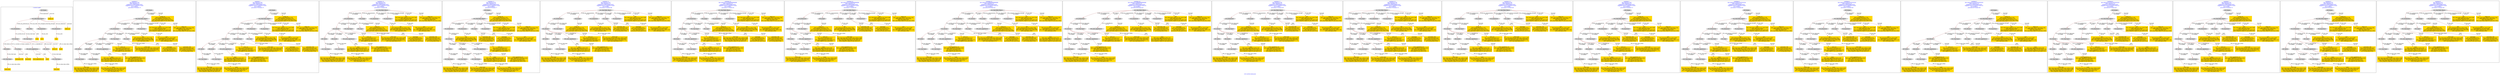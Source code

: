 digraph n0 {
fontcolor="blue"
remincross="true"
label="s24-s-norton-simon.json"
subgraph cluster_0 {
label="1-correct model"
n2[style="filled",color="white",fillcolor="lightgray",label="E12_Production1"];
n3[style="filled",color="white",fillcolor="lightgray",label="E21_Person1"];
n4[style="filled",color="white",fillcolor="lightgray",label="E52_Time-Span3"];
n5[style="filled",color="white",fillcolor="lightgray",label="E69_Death1"];
n6[style="filled",color="white",fillcolor="lightgray",label="E74_Group1"];
n7[style="filled",color="white",fillcolor="lightgray",label="E82_Actor_Appellation1"];
n8[style="filled",color="white",fillcolor="lightgray",label="E67_Birth1"];
n9[shape="plaintext",style="filled",fillcolor="gold",label="artist_uri"];
n10[style="filled",color="white",fillcolor="lightgray",label="E22_Man-Made_Object1"];
n11[style="filled",color="white",fillcolor="lightgray",label="E35_Title1"];
n12[style="filled",color="white",fillcolor="lightgray",label="E8_Acquisition1"];
n13[style="filled",color="white",fillcolor="lightgray",label="E54_Dimension1"];
n14[shape="plaintext",style="filled",fillcolor="gold",label="object_uri"];
n15[shape="plaintext",style="filled",fillcolor="gold",label="title"];
n16[style="filled",color="white",fillcolor="lightgray",label="E38_Image1"];
n17[shape="plaintext",style="filled",fillcolor="gold",label="image_url"];
n18[style="filled",color="white",fillcolor="lightgray",label="E52_Time-Span1"];
n19[shape="plaintext",style="filled",fillcolor="gold",label="birth_date"];
n20[style="filled",color="white",fillcolor="lightgray",label="E52_Time-Span2"];
n21[shape="plaintext",style="filled",fillcolor="gold",label="death_date"];
n22[shape="plaintext",style="filled",fillcolor="gold",label="made"];
n23[shape="plaintext",style="filled",fillcolor="gold",label="dim"];
n24[shape="plaintext",style="filled",fillcolor="gold",label="nationality_URI"];
n25[shape="plaintext",style="filled",fillcolor="gold",label="nationality"];
n26[shape="plaintext",style="filled",fillcolor="gold",label="artist_appellation_uri"];
n27[shape="plaintext",style="filled",fillcolor="gold",label="artist"];
n28[shape="plaintext",style="filled",fillcolor="gold",label="prov"];
}
subgraph cluster_1 {
label="candidate 0\nlink coherence:0.96\nnode coherence:1.0\nconfidence:0.4290244468755337\nmapping score:0.514803020753383\ncost:24.99916\n-precision:0.76-recall:0.73"
n30[style="filled",color="white",fillcolor="lightgray",label="E12_Production1"];
n31[style="filled",color="white",fillcolor="lightgray",label="E21_Person1"];
n32[style="filled",color="white",fillcolor="lightgray",label="E52_Time-Span2"];
n33[style="filled",color="white",fillcolor="lightgray",label="E55_Type1"];
n34[style="filled",color="white",fillcolor="lightgray",label="E67_Birth1"];
n35[style="filled",color="white",fillcolor="lightgray",label="E69_Death1"];
n36[style="filled",color="white",fillcolor="lightgray",label="E82_Actor_Appellation1"];
n37[style="filled",color="white",fillcolor="lightgray",label="E22_Man-Made_Object1"];
n38[style="filled",color="white",fillcolor="lightgray",label="E54_Dimension1"];
n39[style="filled",color="white",fillcolor="lightgray",label="E8_Acquisition1"];
n40[style="filled",color="white",fillcolor="lightgray",label="E38_Image1"];
n41[style="filled",color="white",fillcolor="lightgray",label="E52_Time-Span1"];
n42[style="filled",color="white",fillcolor="lightgray",label="E52_Time-Span3"];
n43[shape="plaintext",style="filled",fillcolor="gold",label="nationality\n[E74_Group,label,0.613]\n[E74_Group,classLink,0.251]\n[E55_Type,label,0.081]\n[E39_Actor,P3_has_note,0.055]"];
n44[shape="plaintext",style="filled",fillcolor="gold",label="death_date\n[E52_Time-Span,P82_at_some_time_within,0.406]\n[E52_Time-Span,P82b_end_of_the_end,0.362]\n[E52_Time-Span,P82a_begin_of_the_begin,0.16]\n[E52_Time-Span,label,0.072]"];
n45[shape="plaintext",style="filled",fillcolor="gold",label="artist\n[E82_Actor_Appellation,label,0.49]\n[E22_Man-Made_Object,P3_has_note,0.173]\n[E73_Information_Object,P3_has_note,0.17]\n[E33_Linguistic_Object,P3_has_note,0.167]"];
n46[shape="plaintext",style="filled",fillcolor="gold",label="dim\n[E54_Dimension,P3_has_note,0.729]\n[E22_Man-Made_Object,classLink,0.099]\n[E22_Man-Made_Object,P3_has_note,0.09]\n[E55_Type,label,0.082]"];
n47[shape="plaintext",style="filled",fillcolor="gold",label="made\n[E52_Time-Span,P82_at_some_time_within,0.393]\n[E52_Time-Span,P82b_end_of_the_end,0.25]\n[E12_Production,P3_has_note,0.223]\n[E35_Title,label,0.134]"];
n48[shape="plaintext",style="filled",fillcolor="gold",label="title\n[E22_Man-Made_Object,P3_has_note,0.296]\n[E35_Title,label,0.283]\n[E73_Information_Object,P3_has_note,0.26]\n[E33_Linguistic_Object,P3_has_note,0.161]"];
n49[shape="plaintext",style="filled",fillcolor="gold",label="artist_appellation_uri\n[E82_Actor_Appellation,classLink,0.882]\n[E39_Actor,classLink,0.051]\n[E21_Person,classLink,0.051]\n[E30_Right,P3_has_note,0.016]"];
n50[shape="plaintext",style="filled",fillcolor="gold",label="nationality_URI\n[E74_Group,classLink,0.657]\n[E55_Type,classLink,0.197]\n[E57_Material,classLink,0.119]\n[E74_Group,label,0.026]"];
n51[shape="plaintext",style="filled",fillcolor="gold",label="birth_date\n[E52_Time-Span,P82_at_some_time_within,0.336]\n[E52_Time-Span,P82a_begin_of_the_begin,0.303]\n[E52_Time-Span,P82b_end_of_the_end,0.29]\n[E33_Linguistic_Object,P3_has_note,0.07]"];
n52[shape="plaintext",style="filled",fillcolor="gold",label="artist_uri\n[E21_Person,classLink,0.317]\n[E39_Actor,classLink,0.316]\n[E82_Actor_Appellation,classLink,0.271]\n[E30_Right,P3_has_note,0.097]"];
n53[shape="plaintext",style="filled",fillcolor="gold",label="prov\n[E8_Acquisition,P3_has_note,0.436]\n[E30_Right,P3_has_note,0.369]\n[E22_Man-Made_Object,P3_has_note,0.103]\n[E35_Title,label,0.092]"];
n54[shape="plaintext",style="filled",fillcolor="gold",label="object_uri\n[E22_Man-Made_Object,classLink,0.735]\n[E30_Right,P3_has_note,0.141]\n[E35_Title,label,0.062]\n[E22_Man-Made_Object,P3_has_note,0.062]"];
n55[shape="plaintext",style="filled",fillcolor="gold",label="image_url\n[E38_Image,classLink,0.279]\n[E78_Collection,classLink,0.274]\n[E22_Man-Made_Object,classLink,0.241]\n[E22_Man-Made_Object,P3_has_note,0.206]"];
}
subgraph cluster_2 {
label="candidate 1\nlink coherence:0.96\nnode coherence:1.0\nconfidence:0.4290244468755337\nmapping score:0.514803020753383\ncost:24.99919\n-precision:0.76-recall:0.73"
n57[style="filled",color="white",fillcolor="lightgray",label="E12_Production1"];
n58[style="filled",color="white",fillcolor="lightgray",label="E21_Person1"];
n59[style="filled",color="white",fillcolor="lightgray",label="E52_Time-Span2"];
n60[style="filled",color="white",fillcolor="lightgray",label="E55_Type1"];
n61[style="filled",color="white",fillcolor="lightgray",label="E67_Birth1"];
n62[style="filled",color="white",fillcolor="lightgray",label="E69_Death1"];
n63[style="filled",color="white",fillcolor="lightgray",label="E82_Actor_Appellation1"];
n64[style="filled",color="white",fillcolor="lightgray",label="E22_Man-Made_Object1"];
n65[style="filled",color="white",fillcolor="lightgray",label="E54_Dimension1"];
n66[style="filled",color="white",fillcolor="lightgray",label="E8_Acquisition1"];
n67[style="filled",color="white",fillcolor="lightgray",label="E38_Image1"];
n68[style="filled",color="white",fillcolor="lightgray",label="E52_Time-Span1"];
n69[style="filled",color="white",fillcolor="lightgray",label="E52_Time-Span4"];
n70[shape="plaintext",style="filled",fillcolor="gold",label="nationality\n[E74_Group,label,0.613]\n[E74_Group,classLink,0.251]\n[E55_Type,label,0.081]\n[E39_Actor,P3_has_note,0.055]"];
n71[shape="plaintext",style="filled",fillcolor="gold",label="death_date\n[E52_Time-Span,P82_at_some_time_within,0.406]\n[E52_Time-Span,P82b_end_of_the_end,0.362]\n[E52_Time-Span,P82a_begin_of_the_begin,0.16]\n[E52_Time-Span,label,0.072]"];
n72[shape="plaintext",style="filled",fillcolor="gold",label="artist\n[E82_Actor_Appellation,label,0.49]\n[E22_Man-Made_Object,P3_has_note,0.173]\n[E73_Information_Object,P3_has_note,0.17]\n[E33_Linguistic_Object,P3_has_note,0.167]"];
n73[shape="plaintext",style="filled",fillcolor="gold",label="dim\n[E54_Dimension,P3_has_note,0.729]\n[E22_Man-Made_Object,classLink,0.099]\n[E22_Man-Made_Object,P3_has_note,0.09]\n[E55_Type,label,0.082]"];
n74[shape="plaintext",style="filled",fillcolor="gold",label="title\n[E22_Man-Made_Object,P3_has_note,0.296]\n[E35_Title,label,0.283]\n[E73_Information_Object,P3_has_note,0.26]\n[E33_Linguistic_Object,P3_has_note,0.161]"];
n75[shape="plaintext",style="filled",fillcolor="gold",label="artist_appellation_uri\n[E82_Actor_Appellation,classLink,0.882]\n[E39_Actor,classLink,0.051]\n[E21_Person,classLink,0.051]\n[E30_Right,P3_has_note,0.016]"];
n76[shape="plaintext",style="filled",fillcolor="gold",label="nationality_URI\n[E74_Group,classLink,0.657]\n[E55_Type,classLink,0.197]\n[E57_Material,classLink,0.119]\n[E74_Group,label,0.026]"];
n77[shape="plaintext",style="filled",fillcolor="gold",label="birth_date\n[E52_Time-Span,P82_at_some_time_within,0.336]\n[E52_Time-Span,P82a_begin_of_the_begin,0.303]\n[E52_Time-Span,P82b_end_of_the_end,0.29]\n[E33_Linguistic_Object,P3_has_note,0.07]"];
n78[shape="plaintext",style="filled",fillcolor="gold",label="artist_uri\n[E21_Person,classLink,0.317]\n[E39_Actor,classLink,0.316]\n[E82_Actor_Appellation,classLink,0.271]\n[E30_Right,P3_has_note,0.097]"];
n79[shape="plaintext",style="filled",fillcolor="gold",label="prov\n[E8_Acquisition,P3_has_note,0.436]\n[E30_Right,P3_has_note,0.369]\n[E22_Man-Made_Object,P3_has_note,0.103]\n[E35_Title,label,0.092]"];
n80[shape="plaintext",style="filled",fillcolor="gold",label="object_uri\n[E22_Man-Made_Object,classLink,0.735]\n[E30_Right,P3_has_note,0.141]\n[E35_Title,label,0.062]\n[E22_Man-Made_Object,P3_has_note,0.062]"];
n81[shape="plaintext",style="filled",fillcolor="gold",label="made\n[E52_Time-Span,P82_at_some_time_within,0.393]\n[E52_Time-Span,P82b_end_of_the_end,0.25]\n[E12_Production,P3_has_note,0.223]\n[E35_Title,label,0.134]"];
n82[shape="plaintext",style="filled",fillcolor="gold",label="image_url\n[E38_Image,classLink,0.279]\n[E78_Collection,classLink,0.274]\n[E22_Man-Made_Object,classLink,0.241]\n[E22_Man-Made_Object,P3_has_note,0.206]"];
}
subgraph cluster_3 {
label="candidate 10\nlink coherence:0.92\nnode coherence:1.0\nconfidence:0.4290244468755337\nmapping score:0.514803020753383\ncost:24.99926\n-precision:0.72-recall:0.69"
n84[style="filled",color="white",fillcolor="lightgray",label="E12_Production1"];
n85[style="filled",color="white",fillcolor="lightgray",label="E21_Person1"];
n86[style="filled",color="white",fillcolor="lightgray",label="E52_Time-Span2"];
n87[style="filled",color="white",fillcolor="lightgray",label="E55_Type1"];
n88[style="filled",color="white",fillcolor="lightgray",label="E67_Birth1"];
n89[style="filled",color="white",fillcolor="lightgray",label="E69_Death1"];
n90[style="filled",color="white",fillcolor="lightgray",label="E82_Actor_Appellation1"];
n91[style="filled",color="white",fillcolor="lightgray",label="E22_Man-Made_Object1"];
n92[style="filled",color="white",fillcolor="lightgray",label="E38_Image1"];
n93[style="filled",color="white",fillcolor="lightgray",label="E54_Dimension1"];
n94[style="filled",color="white",fillcolor="lightgray",label="E8_Acquisition1"];
n95[style="filled",color="white",fillcolor="lightgray",label="E52_Time-Span1"];
n96[style="filled",color="white",fillcolor="lightgray",label="E52_Time-Span4"];
n97[shape="plaintext",style="filled",fillcolor="gold",label="nationality\n[E74_Group,label,0.613]\n[E74_Group,classLink,0.251]\n[E55_Type,label,0.081]\n[E39_Actor,P3_has_note,0.055]"];
n98[shape="plaintext",style="filled",fillcolor="gold",label="death_date\n[E52_Time-Span,P82_at_some_time_within,0.406]\n[E52_Time-Span,P82b_end_of_the_end,0.362]\n[E52_Time-Span,P82a_begin_of_the_begin,0.16]\n[E52_Time-Span,label,0.072]"];
n99[shape="plaintext",style="filled",fillcolor="gold",label="artist\n[E82_Actor_Appellation,label,0.49]\n[E22_Man-Made_Object,P3_has_note,0.173]\n[E73_Information_Object,P3_has_note,0.17]\n[E33_Linguistic_Object,P3_has_note,0.167]"];
n100[shape="plaintext",style="filled",fillcolor="gold",label="dim\n[E54_Dimension,P3_has_note,0.729]\n[E22_Man-Made_Object,classLink,0.099]\n[E22_Man-Made_Object,P3_has_note,0.09]\n[E55_Type,label,0.082]"];
n101[shape="plaintext",style="filled",fillcolor="gold",label="title\n[E22_Man-Made_Object,P3_has_note,0.296]\n[E35_Title,label,0.283]\n[E73_Information_Object,P3_has_note,0.26]\n[E33_Linguistic_Object,P3_has_note,0.161]"];
n102[shape="plaintext",style="filled",fillcolor="gold",label="artist_appellation_uri\n[E82_Actor_Appellation,classLink,0.882]\n[E39_Actor,classLink,0.051]\n[E21_Person,classLink,0.051]\n[E30_Right,P3_has_note,0.016]"];
n103[shape="plaintext",style="filled",fillcolor="gold",label="nationality_URI\n[E74_Group,classLink,0.657]\n[E55_Type,classLink,0.197]\n[E57_Material,classLink,0.119]\n[E74_Group,label,0.026]"];
n104[shape="plaintext",style="filled",fillcolor="gold",label="birth_date\n[E52_Time-Span,P82_at_some_time_within,0.336]\n[E52_Time-Span,P82a_begin_of_the_begin,0.303]\n[E52_Time-Span,P82b_end_of_the_end,0.29]\n[E33_Linguistic_Object,P3_has_note,0.07]"];
n105[shape="plaintext",style="filled",fillcolor="gold",label="artist_uri\n[E21_Person,classLink,0.317]\n[E39_Actor,classLink,0.316]\n[E82_Actor_Appellation,classLink,0.271]\n[E30_Right,P3_has_note,0.097]"];
n106[shape="plaintext",style="filled",fillcolor="gold",label="prov\n[E8_Acquisition,P3_has_note,0.436]\n[E30_Right,P3_has_note,0.369]\n[E22_Man-Made_Object,P3_has_note,0.103]\n[E35_Title,label,0.092]"];
n107[shape="plaintext",style="filled",fillcolor="gold",label="object_uri\n[E22_Man-Made_Object,classLink,0.735]\n[E30_Right,P3_has_note,0.141]\n[E35_Title,label,0.062]\n[E22_Man-Made_Object,P3_has_note,0.062]"];
n108[shape="plaintext",style="filled",fillcolor="gold",label="made\n[E52_Time-Span,P82_at_some_time_within,0.393]\n[E52_Time-Span,P82b_end_of_the_end,0.25]\n[E12_Production,P3_has_note,0.223]\n[E35_Title,label,0.134]"];
n109[shape="plaintext",style="filled",fillcolor="gold",label="image_url\n[E38_Image,classLink,0.279]\n[E78_Collection,classLink,0.274]\n[E22_Man-Made_Object,classLink,0.241]\n[E22_Man-Made_Object,P3_has_note,0.206]"];
}
subgraph cluster_4 {
label="candidate 11\nlink coherence:0.92\nnode coherence:1.0\nconfidence:0.4290244468755337\nmapping score:0.514803020753383\ncost:24.99926\n-precision:0.8-recall:0.77"
n111[style="filled",color="white",fillcolor="lightgray",label="E12_Production1"];
n112[style="filled",color="white",fillcolor="lightgray",label="E21_Person1"];
n113[style="filled",color="white",fillcolor="lightgray",label="E67_Birth1"];
n114[style="filled",color="white",fillcolor="lightgray",label="E69_Death1"];
n115[style="filled",color="white",fillcolor="lightgray",label="E82_Actor_Appellation1"];
n116[style="filled",color="white",fillcolor="lightgray",label="E22_Man-Made_Object1"];
n117[style="filled",color="white",fillcolor="lightgray",label="E54_Dimension1"];
n118[style="filled",color="white",fillcolor="lightgray",label="E55_Type2"];
n119[style="filled",color="white",fillcolor="lightgray",label="E8_Acquisition1"];
n120[style="filled",color="white",fillcolor="lightgray",label="E38_Image1"];
n121[style="filled",color="white",fillcolor="lightgray",label="E52_Time-Span1"];
n122[style="filled",color="white",fillcolor="lightgray",label="E52_Time-Span3"];
n123[style="filled",color="white",fillcolor="lightgray",label="E52_Time-Span4"];
n124[shape="plaintext",style="filled",fillcolor="gold",label="artist\n[E82_Actor_Appellation,label,0.49]\n[E22_Man-Made_Object,P3_has_note,0.173]\n[E73_Information_Object,P3_has_note,0.17]\n[E33_Linguistic_Object,P3_has_note,0.167]"];
n125[shape="plaintext",style="filled",fillcolor="gold",label="dim\n[E54_Dimension,P3_has_note,0.729]\n[E22_Man-Made_Object,classLink,0.099]\n[E22_Man-Made_Object,P3_has_note,0.09]\n[E55_Type,label,0.082]"];
n126[shape="plaintext",style="filled",fillcolor="gold",label="death_date\n[E52_Time-Span,P82_at_some_time_within,0.406]\n[E52_Time-Span,P82b_end_of_the_end,0.362]\n[E52_Time-Span,P82a_begin_of_the_begin,0.16]\n[E52_Time-Span,label,0.072]"];
n127[shape="plaintext",style="filled",fillcolor="gold",label="nationality_URI\n[E74_Group,classLink,0.657]\n[E55_Type,classLink,0.197]\n[E57_Material,classLink,0.119]\n[E74_Group,label,0.026]"];
n128[shape="plaintext",style="filled",fillcolor="gold",label="title\n[E22_Man-Made_Object,P3_has_note,0.296]\n[E35_Title,label,0.283]\n[E73_Information_Object,P3_has_note,0.26]\n[E33_Linguistic_Object,P3_has_note,0.161]"];
n129[shape="plaintext",style="filled",fillcolor="gold",label="artist_appellation_uri\n[E82_Actor_Appellation,classLink,0.882]\n[E39_Actor,classLink,0.051]\n[E21_Person,classLink,0.051]\n[E30_Right,P3_has_note,0.016]"];
n130[shape="plaintext",style="filled",fillcolor="gold",label="birth_date\n[E52_Time-Span,P82_at_some_time_within,0.336]\n[E52_Time-Span,P82a_begin_of_the_begin,0.303]\n[E52_Time-Span,P82b_end_of_the_end,0.29]\n[E33_Linguistic_Object,P3_has_note,0.07]"];
n131[shape="plaintext",style="filled",fillcolor="gold",label="artist_uri\n[E21_Person,classLink,0.317]\n[E39_Actor,classLink,0.316]\n[E82_Actor_Appellation,classLink,0.271]\n[E30_Right,P3_has_note,0.097]"];
n132[shape="plaintext",style="filled",fillcolor="gold",label="prov\n[E8_Acquisition,P3_has_note,0.436]\n[E30_Right,P3_has_note,0.369]\n[E22_Man-Made_Object,P3_has_note,0.103]\n[E35_Title,label,0.092]"];
n133[shape="plaintext",style="filled",fillcolor="gold",label="nationality\n[E74_Group,label,0.613]\n[E74_Group,classLink,0.251]\n[E55_Type,label,0.081]\n[E39_Actor,P3_has_note,0.055]"];
n134[shape="plaintext",style="filled",fillcolor="gold",label="object_uri\n[E22_Man-Made_Object,classLink,0.735]\n[E30_Right,P3_has_note,0.141]\n[E35_Title,label,0.062]\n[E22_Man-Made_Object,P3_has_note,0.062]"];
n135[shape="plaintext",style="filled",fillcolor="gold",label="made\n[E52_Time-Span,P82_at_some_time_within,0.393]\n[E52_Time-Span,P82b_end_of_the_end,0.25]\n[E12_Production,P3_has_note,0.223]\n[E35_Title,label,0.134]"];
n136[shape="plaintext",style="filled",fillcolor="gold",label="image_url\n[E38_Image,classLink,0.279]\n[E78_Collection,classLink,0.274]\n[E22_Man-Made_Object,classLink,0.241]\n[E22_Man-Made_Object,P3_has_note,0.206]"];
}
subgraph cluster_5 {
label="candidate 12\nlink coherence:0.92\nnode coherence:1.0\nconfidence:0.4290244468755337\nmapping score:0.514803020753383\ncost:24.9993\n-precision:0.72-recall:0.69"
n138[style="filled",color="white",fillcolor="lightgray",label="E12_Production1"];
n139[style="filled",color="white",fillcolor="lightgray",label="E21_Person1"];
n140[style="filled",color="white",fillcolor="lightgray",label="E52_Time-Span2"];
n141[style="filled",color="white",fillcolor="lightgray",label="E67_Birth1"];
n142[style="filled",color="white",fillcolor="lightgray",label="E69_Death1"];
n143[style="filled",color="white",fillcolor="lightgray",label="E82_Actor_Appellation1"];
n144[style="filled",color="white",fillcolor="lightgray",label="E22_Man-Made_Object1"];
n145[style="filled",color="white",fillcolor="lightgray",label="E38_Image1"];
n146[style="filled",color="white",fillcolor="lightgray",label="E54_Dimension1"];
n147[style="filled",color="white",fillcolor="lightgray",label="E55_Type2"];
n148[style="filled",color="white",fillcolor="lightgray",label="E8_Acquisition1"];
n149[style="filled",color="white",fillcolor="lightgray",label="E52_Time-Span1"];
n150[style="filled",color="white",fillcolor="lightgray",label="E52_Time-Span4"];
n151[shape="plaintext",style="filled",fillcolor="gold",label="death_date\n[E52_Time-Span,P82_at_some_time_within,0.406]\n[E52_Time-Span,P82b_end_of_the_end,0.362]\n[E52_Time-Span,P82a_begin_of_the_begin,0.16]\n[E52_Time-Span,label,0.072]"];
n152[shape="plaintext",style="filled",fillcolor="gold",label="artist\n[E82_Actor_Appellation,label,0.49]\n[E22_Man-Made_Object,P3_has_note,0.173]\n[E73_Information_Object,P3_has_note,0.17]\n[E33_Linguistic_Object,P3_has_note,0.167]"];
n153[shape="plaintext",style="filled",fillcolor="gold",label="dim\n[E54_Dimension,P3_has_note,0.729]\n[E22_Man-Made_Object,classLink,0.099]\n[E22_Man-Made_Object,P3_has_note,0.09]\n[E55_Type,label,0.082]"];
n154[shape="plaintext",style="filled",fillcolor="gold",label="nationality_URI\n[E74_Group,classLink,0.657]\n[E55_Type,classLink,0.197]\n[E57_Material,classLink,0.119]\n[E74_Group,label,0.026]"];
n155[shape="plaintext",style="filled",fillcolor="gold",label="title\n[E22_Man-Made_Object,P3_has_note,0.296]\n[E35_Title,label,0.283]\n[E73_Information_Object,P3_has_note,0.26]\n[E33_Linguistic_Object,P3_has_note,0.161]"];
n156[shape="plaintext",style="filled",fillcolor="gold",label="artist_appellation_uri\n[E82_Actor_Appellation,classLink,0.882]\n[E39_Actor,classLink,0.051]\n[E21_Person,classLink,0.051]\n[E30_Right,P3_has_note,0.016]"];
n157[shape="plaintext",style="filled",fillcolor="gold",label="birth_date\n[E52_Time-Span,P82_at_some_time_within,0.336]\n[E52_Time-Span,P82a_begin_of_the_begin,0.303]\n[E52_Time-Span,P82b_end_of_the_end,0.29]\n[E33_Linguistic_Object,P3_has_note,0.07]"];
n158[shape="plaintext",style="filled",fillcolor="gold",label="artist_uri\n[E21_Person,classLink,0.317]\n[E39_Actor,classLink,0.316]\n[E82_Actor_Appellation,classLink,0.271]\n[E30_Right,P3_has_note,0.097]"];
n159[shape="plaintext",style="filled",fillcolor="gold",label="prov\n[E8_Acquisition,P3_has_note,0.436]\n[E30_Right,P3_has_note,0.369]\n[E22_Man-Made_Object,P3_has_note,0.103]\n[E35_Title,label,0.092]"];
n160[shape="plaintext",style="filled",fillcolor="gold",label="nationality\n[E74_Group,label,0.613]\n[E74_Group,classLink,0.251]\n[E55_Type,label,0.081]\n[E39_Actor,P3_has_note,0.055]"];
n161[shape="plaintext",style="filled",fillcolor="gold",label="object_uri\n[E22_Man-Made_Object,classLink,0.735]\n[E30_Right,P3_has_note,0.141]\n[E35_Title,label,0.062]\n[E22_Man-Made_Object,P3_has_note,0.062]"];
n162[shape="plaintext",style="filled",fillcolor="gold",label="made\n[E52_Time-Span,P82_at_some_time_within,0.393]\n[E52_Time-Span,P82b_end_of_the_end,0.25]\n[E12_Production,P3_has_note,0.223]\n[E35_Title,label,0.134]"];
n163[shape="plaintext",style="filled",fillcolor="gold",label="image_url\n[E38_Image,classLink,0.279]\n[E78_Collection,classLink,0.274]\n[E22_Man-Made_Object,classLink,0.241]\n[E22_Man-Made_Object,P3_has_note,0.206]"];
}
subgraph cluster_6 {
label="candidate 13\nlink coherence:0.9166666666666666\nnode coherence:1.0\nconfidence:0.4290244468755337\nmapping score:0.514803020753383\ncost:23.99932\n-precision:0.71-recall:0.65"
n165[style="filled",color="white",fillcolor="lightgray",label="E12_Production1"];
n166[style="filled",color="white",fillcolor="lightgray",label="E21_Person1"];
n167[style="filled",color="white",fillcolor="lightgray",label="E52_Time-Span2"];
n168[style="filled",color="white",fillcolor="lightgray",label="E55_Type1"];
n169[style="filled",color="white",fillcolor="lightgray",label="E69_Death1"];
n170[style="filled",color="white",fillcolor="lightgray",label="E82_Actor_Appellation1"];
n171[style="filled",color="white",fillcolor="lightgray",label="E22_Man-Made_Object1"];
n172[style="filled",color="white",fillcolor="lightgray",label="E38_Image1"];
n173[style="filled",color="white",fillcolor="lightgray",label="E54_Dimension1"];
n174[style="filled",color="white",fillcolor="lightgray",label="E8_Acquisition1"];
n175[style="filled",color="white",fillcolor="lightgray",label="E52_Time-Span3"];
n176[style="filled",color="white",fillcolor="lightgray",label="E52_Time-Span4"];
n177[shape="plaintext",style="filled",fillcolor="gold",label="nationality\n[E74_Group,label,0.613]\n[E74_Group,classLink,0.251]\n[E55_Type,label,0.081]\n[E39_Actor,P3_has_note,0.055]"];
n178[shape="plaintext",style="filled",fillcolor="gold",label="birth_date\n[E52_Time-Span,P82_at_some_time_within,0.336]\n[E52_Time-Span,P82a_begin_of_the_begin,0.303]\n[E52_Time-Span,P82b_end_of_the_end,0.29]\n[E33_Linguistic_Object,P3_has_note,0.07]"];
n179[shape="plaintext",style="filled",fillcolor="gold",label="artist\n[E82_Actor_Appellation,label,0.49]\n[E22_Man-Made_Object,P3_has_note,0.173]\n[E73_Information_Object,P3_has_note,0.17]\n[E33_Linguistic_Object,P3_has_note,0.167]"];
n180[shape="plaintext",style="filled",fillcolor="gold",label="dim\n[E54_Dimension,P3_has_note,0.729]\n[E22_Man-Made_Object,classLink,0.099]\n[E22_Man-Made_Object,P3_has_note,0.09]\n[E55_Type,label,0.082]"];
n181[shape="plaintext",style="filled",fillcolor="gold",label="death_date\n[E52_Time-Span,P82_at_some_time_within,0.406]\n[E52_Time-Span,P82b_end_of_the_end,0.362]\n[E52_Time-Span,P82a_begin_of_the_begin,0.16]\n[E52_Time-Span,label,0.072]"];
n182[shape="plaintext",style="filled",fillcolor="gold",label="title\n[E22_Man-Made_Object,P3_has_note,0.296]\n[E35_Title,label,0.283]\n[E73_Information_Object,P3_has_note,0.26]\n[E33_Linguistic_Object,P3_has_note,0.161]"];
n183[shape="plaintext",style="filled",fillcolor="gold",label="artist_appellation_uri\n[E82_Actor_Appellation,classLink,0.882]\n[E39_Actor,classLink,0.051]\n[E21_Person,classLink,0.051]\n[E30_Right,P3_has_note,0.016]"];
n184[shape="plaintext",style="filled",fillcolor="gold",label="nationality_URI\n[E74_Group,classLink,0.657]\n[E55_Type,classLink,0.197]\n[E57_Material,classLink,0.119]\n[E74_Group,label,0.026]"];
n185[shape="plaintext",style="filled",fillcolor="gold",label="artist_uri\n[E21_Person,classLink,0.317]\n[E39_Actor,classLink,0.316]\n[E82_Actor_Appellation,classLink,0.271]\n[E30_Right,P3_has_note,0.097]"];
n186[shape="plaintext",style="filled",fillcolor="gold",label="prov\n[E8_Acquisition,P3_has_note,0.436]\n[E30_Right,P3_has_note,0.369]\n[E22_Man-Made_Object,P3_has_note,0.103]\n[E35_Title,label,0.092]"];
n187[shape="plaintext",style="filled",fillcolor="gold",label="object_uri\n[E22_Man-Made_Object,classLink,0.735]\n[E30_Right,P3_has_note,0.141]\n[E35_Title,label,0.062]\n[E22_Man-Made_Object,P3_has_note,0.062]"];
n188[shape="plaintext",style="filled",fillcolor="gold",label="made\n[E52_Time-Span,P82_at_some_time_within,0.393]\n[E52_Time-Span,P82b_end_of_the_end,0.25]\n[E12_Production,P3_has_note,0.223]\n[E35_Title,label,0.134]"];
n189[shape="plaintext",style="filled",fillcolor="gold",label="image_url\n[E38_Image,classLink,0.279]\n[E78_Collection,classLink,0.274]\n[E22_Man-Made_Object,classLink,0.241]\n[E22_Man-Made_Object,P3_has_note,0.206]"];
}
subgraph cluster_7 {
label="candidate 14\nlink coherence:0.9166666666666666\nnode coherence:1.0\nconfidence:0.4290244468755337\nmapping score:0.514803020753383\ncost:23.99936\n-precision:0.71-recall:0.65"
n191[style="filled",color="white",fillcolor="lightgray",label="E12_Production1"];
n192[style="filled",color="white",fillcolor="lightgray",label="E21_Person1"];
n193[style="filled",color="white",fillcolor="lightgray",label="E52_Time-Span2"];
n194[style="filled",color="white",fillcolor="lightgray",label="E69_Death1"];
n195[style="filled",color="white",fillcolor="lightgray",label="E82_Actor_Appellation1"];
n196[style="filled",color="white",fillcolor="lightgray",label="E22_Man-Made_Object1"];
n197[style="filled",color="white",fillcolor="lightgray",label="E38_Image1"];
n198[style="filled",color="white",fillcolor="lightgray",label="E54_Dimension1"];
n199[style="filled",color="white",fillcolor="lightgray",label="E55_Type2"];
n200[style="filled",color="white",fillcolor="lightgray",label="E8_Acquisition1"];
n201[style="filled",color="white",fillcolor="lightgray",label="E52_Time-Span3"];
n202[style="filled",color="white",fillcolor="lightgray",label="E52_Time-Span4"];
n203[shape="plaintext",style="filled",fillcolor="gold",label="birth_date\n[E52_Time-Span,P82_at_some_time_within,0.336]\n[E52_Time-Span,P82a_begin_of_the_begin,0.303]\n[E52_Time-Span,P82b_end_of_the_end,0.29]\n[E33_Linguistic_Object,P3_has_note,0.07]"];
n204[shape="plaintext",style="filled",fillcolor="gold",label="artist\n[E82_Actor_Appellation,label,0.49]\n[E22_Man-Made_Object,P3_has_note,0.173]\n[E73_Information_Object,P3_has_note,0.17]\n[E33_Linguistic_Object,P3_has_note,0.167]"];
n205[shape="plaintext",style="filled",fillcolor="gold",label="dim\n[E54_Dimension,P3_has_note,0.729]\n[E22_Man-Made_Object,classLink,0.099]\n[E22_Man-Made_Object,P3_has_note,0.09]\n[E55_Type,label,0.082]"];
n206[shape="plaintext",style="filled",fillcolor="gold",label="death_date\n[E52_Time-Span,P82_at_some_time_within,0.406]\n[E52_Time-Span,P82b_end_of_the_end,0.362]\n[E52_Time-Span,P82a_begin_of_the_begin,0.16]\n[E52_Time-Span,label,0.072]"];
n207[shape="plaintext",style="filled",fillcolor="gold",label="nationality_URI\n[E74_Group,classLink,0.657]\n[E55_Type,classLink,0.197]\n[E57_Material,classLink,0.119]\n[E74_Group,label,0.026]"];
n208[shape="plaintext",style="filled",fillcolor="gold",label="title\n[E22_Man-Made_Object,P3_has_note,0.296]\n[E35_Title,label,0.283]\n[E73_Information_Object,P3_has_note,0.26]\n[E33_Linguistic_Object,P3_has_note,0.161]"];
n209[shape="plaintext",style="filled",fillcolor="gold",label="artist_appellation_uri\n[E82_Actor_Appellation,classLink,0.882]\n[E39_Actor,classLink,0.051]\n[E21_Person,classLink,0.051]\n[E30_Right,P3_has_note,0.016]"];
n210[shape="plaintext",style="filled",fillcolor="gold",label="artist_uri\n[E21_Person,classLink,0.317]\n[E39_Actor,classLink,0.316]\n[E82_Actor_Appellation,classLink,0.271]\n[E30_Right,P3_has_note,0.097]"];
n211[shape="plaintext",style="filled",fillcolor="gold",label="prov\n[E8_Acquisition,P3_has_note,0.436]\n[E30_Right,P3_has_note,0.369]\n[E22_Man-Made_Object,P3_has_note,0.103]\n[E35_Title,label,0.092]"];
n212[shape="plaintext",style="filled",fillcolor="gold",label="nationality\n[E74_Group,label,0.613]\n[E74_Group,classLink,0.251]\n[E55_Type,label,0.081]\n[E39_Actor,P3_has_note,0.055]"];
n213[shape="plaintext",style="filled",fillcolor="gold",label="object_uri\n[E22_Man-Made_Object,classLink,0.735]\n[E30_Right,P3_has_note,0.141]\n[E35_Title,label,0.062]\n[E22_Man-Made_Object,P3_has_note,0.062]"];
n214[shape="plaintext",style="filled",fillcolor="gold",label="made\n[E52_Time-Span,P82_at_some_time_within,0.393]\n[E52_Time-Span,P82b_end_of_the_end,0.25]\n[E12_Production,P3_has_note,0.223]\n[E35_Title,label,0.134]"];
n215[shape="plaintext",style="filled",fillcolor="gold",label="image_url\n[E38_Image,classLink,0.279]\n[E78_Collection,classLink,0.274]\n[E22_Man-Made_Object,classLink,0.241]\n[E22_Man-Made_Object,P3_has_note,0.206]"];
}
subgraph cluster_8 {
label="candidate 15\nlink coherence:0.8888888888888888\nnode coherence:1.0\nconfidence:0.4290244468755337\nmapping score:0.5019825079328702\ncost:26.99923\n-precision:0.63-recall:0.65"
n217[style="filled",color="white",fillcolor="lightgray",label="E12_Production1"];
n218[style="filled",color="white",fillcolor="lightgray",label="E21_Person1"];
n219[style="filled",color="white",fillcolor="lightgray",label="E52_Time-Span2"];
n220[style="filled",color="white",fillcolor="lightgray",label="E55_Type1"];
n221[style="filled",color="white",fillcolor="lightgray",label="E67_Birth1"];
n222[style="filled",color="white",fillcolor="lightgray",label="E69_Death1"];
n223[style="filled",color="white",fillcolor="lightgray",label="E82_Actor_Appellation1"];
n224[style="filled",color="white",fillcolor="lightgray",label="E21_Person2"];
n225[style="filled",color="white",fillcolor="lightgray",label="E82_Actor_Appellation2"];
n226[style="filled",color="white",fillcolor="lightgray",label="E22_Man-Made_Object1"];
n227[style="filled",color="white",fillcolor="lightgray",label="E38_Image1"];
n228[style="filled",color="white",fillcolor="lightgray",label="E54_Dimension1"];
n229[style="filled",color="white",fillcolor="lightgray",label="E8_Acquisition1"];
n230[style="filled",color="white",fillcolor="lightgray",label="E52_Time-Span1"];
n231[style="filled",color="white",fillcolor="lightgray",label="E52_Time-Span3"];
n232[shape="plaintext",style="filled",fillcolor="gold",label="nationality\n[E74_Group,label,0.613]\n[E74_Group,classLink,0.251]\n[E55_Type,label,0.081]\n[E39_Actor,P3_has_note,0.055]"];
n233[shape="plaintext",style="filled",fillcolor="gold",label="death_date\n[E52_Time-Span,P82_at_some_time_within,0.406]\n[E52_Time-Span,P82b_end_of_the_end,0.362]\n[E52_Time-Span,P82a_begin_of_the_begin,0.16]\n[E52_Time-Span,label,0.072]"];
n234[shape="plaintext",style="filled",fillcolor="gold",label="dim\n[E54_Dimension,P3_has_note,0.729]\n[E22_Man-Made_Object,classLink,0.099]\n[E22_Man-Made_Object,P3_has_note,0.09]\n[E55_Type,label,0.082]"];
n235[shape="plaintext",style="filled",fillcolor="gold",label="made\n[E52_Time-Span,P82_at_some_time_within,0.393]\n[E52_Time-Span,P82b_end_of_the_end,0.25]\n[E12_Production,P3_has_note,0.223]\n[E35_Title,label,0.134]"];
n236[shape="plaintext",style="filled",fillcolor="gold",label="artist\n[E82_Actor_Appellation,label,0.49]\n[E22_Man-Made_Object,P3_has_note,0.173]\n[E73_Information_Object,P3_has_note,0.17]\n[E33_Linguistic_Object,P3_has_note,0.167]"];
n237[shape="plaintext",style="filled",fillcolor="gold",label="title\n[E22_Man-Made_Object,P3_has_note,0.296]\n[E35_Title,label,0.283]\n[E73_Information_Object,P3_has_note,0.26]\n[E33_Linguistic_Object,P3_has_note,0.161]"];
n238[shape="plaintext",style="filled",fillcolor="gold",label="artist_appellation_uri\n[E82_Actor_Appellation,classLink,0.882]\n[E39_Actor,classLink,0.051]\n[E21_Person,classLink,0.051]\n[E30_Right,P3_has_note,0.016]"];
n239[shape="plaintext",style="filled",fillcolor="gold",label="nationality_URI\n[E74_Group,classLink,0.657]\n[E55_Type,classLink,0.197]\n[E57_Material,classLink,0.119]\n[E74_Group,label,0.026]"];
n240[shape="plaintext",style="filled",fillcolor="gold",label="birth_date\n[E52_Time-Span,P82_at_some_time_within,0.336]\n[E52_Time-Span,P82a_begin_of_the_begin,0.303]\n[E52_Time-Span,P82b_end_of_the_end,0.29]\n[E33_Linguistic_Object,P3_has_note,0.07]"];
n241[shape="plaintext",style="filled",fillcolor="gold",label="artist_uri\n[E21_Person,classLink,0.317]\n[E39_Actor,classLink,0.316]\n[E82_Actor_Appellation,classLink,0.271]\n[E30_Right,P3_has_note,0.097]"];
n242[shape="plaintext",style="filled",fillcolor="gold",label="prov\n[E8_Acquisition,P3_has_note,0.436]\n[E30_Right,P3_has_note,0.369]\n[E22_Man-Made_Object,P3_has_note,0.103]\n[E35_Title,label,0.092]"];
n243[shape="plaintext",style="filled",fillcolor="gold",label="object_uri\n[E22_Man-Made_Object,classLink,0.735]\n[E30_Right,P3_has_note,0.141]\n[E35_Title,label,0.062]\n[E22_Man-Made_Object,P3_has_note,0.062]"];
n244[shape="plaintext",style="filled",fillcolor="gold",label="image_url\n[E38_Image,classLink,0.279]\n[E78_Collection,classLink,0.274]\n[E22_Man-Made_Object,classLink,0.241]\n[E22_Man-Made_Object,P3_has_note,0.206]"];
}
subgraph cluster_9 {
label="candidate 16\nlink coherence:0.8888888888888888\nnode coherence:1.0\nconfidence:0.4290244468755337\nmapping score:0.5019825079328702\ncost:26.99927\n-precision:0.63-recall:0.65"
n246[style="filled",color="white",fillcolor="lightgray",label="E12_Production1"];
n247[style="filled",color="white",fillcolor="lightgray",label="E21_Person1"];
n248[style="filled",color="white",fillcolor="lightgray",label="E52_Time-Span2"];
n249[style="filled",color="white",fillcolor="lightgray",label="E67_Birth1"];
n250[style="filled",color="white",fillcolor="lightgray",label="E69_Death1"];
n251[style="filled",color="white",fillcolor="lightgray",label="E82_Actor_Appellation1"];
n252[style="filled",color="white",fillcolor="lightgray",label="E21_Person2"];
n253[style="filled",color="white",fillcolor="lightgray",label="E82_Actor_Appellation2"];
n254[style="filled",color="white",fillcolor="lightgray",label="E22_Man-Made_Object1"];
n255[style="filled",color="white",fillcolor="lightgray",label="E38_Image1"];
n256[style="filled",color="white",fillcolor="lightgray",label="E54_Dimension1"];
n257[style="filled",color="white",fillcolor="lightgray",label="E55_Type2"];
n258[style="filled",color="white",fillcolor="lightgray",label="E8_Acquisition1"];
n259[style="filled",color="white",fillcolor="lightgray",label="E52_Time-Span1"];
n260[style="filled",color="white",fillcolor="lightgray",label="E52_Time-Span3"];
n261[shape="plaintext",style="filled",fillcolor="gold",label="death_date\n[E52_Time-Span,P82_at_some_time_within,0.406]\n[E52_Time-Span,P82b_end_of_the_end,0.362]\n[E52_Time-Span,P82a_begin_of_the_begin,0.16]\n[E52_Time-Span,label,0.072]"];
n262[shape="plaintext",style="filled",fillcolor="gold",label="dim\n[E54_Dimension,P3_has_note,0.729]\n[E22_Man-Made_Object,classLink,0.099]\n[E22_Man-Made_Object,P3_has_note,0.09]\n[E55_Type,label,0.082]"];
n263[shape="plaintext",style="filled",fillcolor="gold",label="made\n[E52_Time-Span,P82_at_some_time_within,0.393]\n[E52_Time-Span,P82b_end_of_the_end,0.25]\n[E12_Production,P3_has_note,0.223]\n[E35_Title,label,0.134]"];
n264[shape="plaintext",style="filled",fillcolor="gold",label="artist\n[E82_Actor_Appellation,label,0.49]\n[E22_Man-Made_Object,P3_has_note,0.173]\n[E73_Information_Object,P3_has_note,0.17]\n[E33_Linguistic_Object,P3_has_note,0.167]"];
n265[shape="plaintext",style="filled",fillcolor="gold",label="nationality_URI\n[E74_Group,classLink,0.657]\n[E55_Type,classLink,0.197]\n[E57_Material,classLink,0.119]\n[E74_Group,label,0.026]"];
n266[shape="plaintext",style="filled",fillcolor="gold",label="title\n[E22_Man-Made_Object,P3_has_note,0.296]\n[E35_Title,label,0.283]\n[E73_Information_Object,P3_has_note,0.26]\n[E33_Linguistic_Object,P3_has_note,0.161]"];
n267[shape="plaintext",style="filled",fillcolor="gold",label="artist_appellation_uri\n[E82_Actor_Appellation,classLink,0.882]\n[E39_Actor,classLink,0.051]\n[E21_Person,classLink,0.051]\n[E30_Right,P3_has_note,0.016]"];
n268[shape="plaintext",style="filled",fillcolor="gold",label="birth_date\n[E52_Time-Span,P82_at_some_time_within,0.336]\n[E52_Time-Span,P82a_begin_of_the_begin,0.303]\n[E52_Time-Span,P82b_end_of_the_end,0.29]\n[E33_Linguistic_Object,P3_has_note,0.07]"];
n269[shape="plaintext",style="filled",fillcolor="gold",label="artist_uri\n[E21_Person,classLink,0.317]\n[E39_Actor,classLink,0.316]\n[E82_Actor_Appellation,classLink,0.271]\n[E30_Right,P3_has_note,0.097]"];
n270[shape="plaintext",style="filled",fillcolor="gold",label="prov\n[E8_Acquisition,P3_has_note,0.436]\n[E30_Right,P3_has_note,0.369]\n[E22_Man-Made_Object,P3_has_note,0.103]\n[E35_Title,label,0.092]"];
n271[shape="plaintext",style="filled",fillcolor="gold",label="nationality\n[E74_Group,label,0.613]\n[E74_Group,classLink,0.251]\n[E55_Type,label,0.081]\n[E39_Actor,P3_has_note,0.055]"];
n272[shape="plaintext",style="filled",fillcolor="gold",label="object_uri\n[E22_Man-Made_Object,classLink,0.735]\n[E30_Right,P3_has_note,0.141]\n[E35_Title,label,0.062]\n[E22_Man-Made_Object,P3_has_note,0.062]"];
n273[shape="plaintext",style="filled",fillcolor="gold",label="image_url\n[E38_Image,classLink,0.279]\n[E78_Collection,classLink,0.274]\n[E22_Man-Made_Object,classLink,0.241]\n[E22_Man-Made_Object,P3_has_note,0.206]"];
}
subgraph cluster_10 {
label="candidate 17\nlink coherence:0.88\nnode coherence:1.0\nconfidence:0.4290244468755337\nmapping score:0.514803020753383\ncost:24.99927\n-precision:0.72-recall:0.69"
n275[style="filled",color="white",fillcolor="lightgray",label="E12_Production1"];
n276[style="filled",color="white",fillcolor="lightgray",label="E21_Person1"];
n277[style="filled",color="white",fillcolor="lightgray",label="E52_Time-Span2"];
n278[style="filled",color="white",fillcolor="lightgray",label="E67_Birth1"];
n279[style="filled",color="white",fillcolor="lightgray",label="E69_Death1"];
n280[style="filled",color="white",fillcolor="lightgray",label="E82_Actor_Appellation1"];
n281[style="filled",color="white",fillcolor="lightgray",label="E22_Man-Made_Object1"];
n282[style="filled",color="white",fillcolor="lightgray",label="E38_Image1"];
n283[style="filled",color="white",fillcolor="lightgray",label="E54_Dimension1"];
n284[style="filled",color="white",fillcolor="lightgray",label="E55_Type2"];
n285[style="filled",color="white",fillcolor="lightgray",label="E8_Acquisition1"];
n286[style="filled",color="white",fillcolor="lightgray",label="E52_Time-Span1"];
n287[style="filled",color="white",fillcolor="lightgray",label="E52_Time-Span3"];
n288[shape="plaintext",style="filled",fillcolor="gold",label="death_date\n[E52_Time-Span,P82_at_some_time_within,0.406]\n[E52_Time-Span,P82b_end_of_the_end,0.362]\n[E52_Time-Span,P82a_begin_of_the_begin,0.16]\n[E52_Time-Span,label,0.072]"];
n289[shape="plaintext",style="filled",fillcolor="gold",label="artist\n[E82_Actor_Appellation,label,0.49]\n[E22_Man-Made_Object,P3_has_note,0.173]\n[E73_Information_Object,P3_has_note,0.17]\n[E33_Linguistic_Object,P3_has_note,0.167]"];
n290[shape="plaintext",style="filled",fillcolor="gold",label="dim\n[E54_Dimension,P3_has_note,0.729]\n[E22_Man-Made_Object,classLink,0.099]\n[E22_Man-Made_Object,P3_has_note,0.09]\n[E55_Type,label,0.082]"];
n291[shape="plaintext",style="filled",fillcolor="gold",label="made\n[E52_Time-Span,P82_at_some_time_within,0.393]\n[E52_Time-Span,P82b_end_of_the_end,0.25]\n[E12_Production,P3_has_note,0.223]\n[E35_Title,label,0.134]"];
n292[shape="plaintext",style="filled",fillcolor="gold",label="nationality_URI\n[E74_Group,classLink,0.657]\n[E55_Type,classLink,0.197]\n[E57_Material,classLink,0.119]\n[E74_Group,label,0.026]"];
n293[shape="plaintext",style="filled",fillcolor="gold",label="title\n[E22_Man-Made_Object,P3_has_note,0.296]\n[E35_Title,label,0.283]\n[E73_Information_Object,P3_has_note,0.26]\n[E33_Linguistic_Object,P3_has_note,0.161]"];
n294[shape="plaintext",style="filled",fillcolor="gold",label="artist_appellation_uri\n[E82_Actor_Appellation,classLink,0.882]\n[E39_Actor,classLink,0.051]\n[E21_Person,classLink,0.051]\n[E30_Right,P3_has_note,0.016]"];
n295[shape="plaintext",style="filled",fillcolor="gold",label="birth_date\n[E52_Time-Span,P82_at_some_time_within,0.336]\n[E52_Time-Span,P82a_begin_of_the_begin,0.303]\n[E52_Time-Span,P82b_end_of_the_end,0.29]\n[E33_Linguistic_Object,P3_has_note,0.07]"];
n296[shape="plaintext",style="filled",fillcolor="gold",label="artist_uri\n[E21_Person,classLink,0.317]\n[E39_Actor,classLink,0.316]\n[E82_Actor_Appellation,classLink,0.271]\n[E30_Right,P3_has_note,0.097]"];
n297[shape="plaintext",style="filled",fillcolor="gold",label="prov\n[E8_Acquisition,P3_has_note,0.436]\n[E30_Right,P3_has_note,0.369]\n[E22_Man-Made_Object,P3_has_note,0.103]\n[E35_Title,label,0.092]"];
n298[shape="plaintext",style="filled",fillcolor="gold",label="nationality\n[E74_Group,label,0.613]\n[E74_Group,classLink,0.251]\n[E55_Type,label,0.081]\n[E39_Actor,P3_has_note,0.055]"];
n299[shape="plaintext",style="filled",fillcolor="gold",label="object_uri\n[E22_Man-Made_Object,classLink,0.735]\n[E30_Right,P3_has_note,0.141]\n[E35_Title,label,0.062]\n[E22_Man-Made_Object,P3_has_note,0.062]"];
n300[shape="plaintext",style="filled",fillcolor="gold",label="image_url\n[E38_Image,classLink,0.279]\n[E78_Collection,classLink,0.274]\n[E22_Man-Made_Object,classLink,0.241]\n[E22_Man-Made_Object,P3_has_note,0.206]"];
}
subgraph cluster_11 {
label="candidate 18\nlink coherence:0.88\nnode coherence:1.0\nconfidence:0.4290244468755337\nmapping score:0.514803020753383\ncost:24.99929\n-precision:0.76-recall:0.73"
n302[style="filled",color="white",fillcolor="lightgray",label="E12_Production1"];
n303[style="filled",color="white",fillcolor="lightgray",label="E21_Person1"];
n304[style="filled",color="white",fillcolor="lightgray",label="E55_Type1"];
n305[style="filled",color="white",fillcolor="lightgray",label="E67_Birth1"];
n306[style="filled",color="white",fillcolor="lightgray",label="E69_Death1"];
n307[style="filled",color="white",fillcolor="lightgray",label="E82_Actor_Appellation1"];
n308[style="filled",color="white",fillcolor="lightgray",label="E22_Man-Made_Object1"];
n309[style="filled",color="white",fillcolor="lightgray",label="E38_Image1"];
n310[style="filled",color="white",fillcolor="lightgray",label="E54_Dimension1"];
n311[style="filled",color="white",fillcolor="lightgray",label="E8_Acquisition1"];
n312[style="filled",color="white",fillcolor="lightgray",label="E52_Time-Span1"];
n313[style="filled",color="white",fillcolor="lightgray",label="E52_Time-Span3"];
n314[style="filled",color="white",fillcolor="lightgray",label="E52_Time-Span4"];
n315[shape="plaintext",style="filled",fillcolor="gold",label="nationality\n[E74_Group,label,0.613]\n[E74_Group,classLink,0.251]\n[E55_Type,label,0.081]\n[E39_Actor,P3_has_note,0.055]"];
n316[shape="plaintext",style="filled",fillcolor="gold",label="artist\n[E82_Actor_Appellation,label,0.49]\n[E22_Man-Made_Object,P3_has_note,0.173]\n[E73_Information_Object,P3_has_note,0.17]\n[E33_Linguistic_Object,P3_has_note,0.167]"];
n317[shape="plaintext",style="filled",fillcolor="gold",label="dim\n[E54_Dimension,P3_has_note,0.729]\n[E22_Man-Made_Object,classLink,0.099]\n[E22_Man-Made_Object,P3_has_note,0.09]\n[E55_Type,label,0.082]"];
n318[shape="plaintext",style="filled",fillcolor="gold",label="death_date\n[E52_Time-Span,P82_at_some_time_within,0.406]\n[E52_Time-Span,P82b_end_of_the_end,0.362]\n[E52_Time-Span,P82a_begin_of_the_begin,0.16]\n[E52_Time-Span,label,0.072]"];
n319[shape="plaintext",style="filled",fillcolor="gold",label="title\n[E22_Man-Made_Object,P3_has_note,0.296]\n[E35_Title,label,0.283]\n[E73_Information_Object,P3_has_note,0.26]\n[E33_Linguistic_Object,P3_has_note,0.161]"];
n320[shape="plaintext",style="filled",fillcolor="gold",label="artist_appellation_uri\n[E82_Actor_Appellation,classLink,0.882]\n[E39_Actor,classLink,0.051]\n[E21_Person,classLink,0.051]\n[E30_Right,P3_has_note,0.016]"];
n321[shape="plaintext",style="filled",fillcolor="gold",label="nationality_URI\n[E74_Group,classLink,0.657]\n[E55_Type,classLink,0.197]\n[E57_Material,classLink,0.119]\n[E74_Group,label,0.026]"];
n322[shape="plaintext",style="filled",fillcolor="gold",label="birth_date\n[E52_Time-Span,P82_at_some_time_within,0.336]\n[E52_Time-Span,P82a_begin_of_the_begin,0.303]\n[E52_Time-Span,P82b_end_of_the_end,0.29]\n[E33_Linguistic_Object,P3_has_note,0.07]"];
n323[shape="plaintext",style="filled",fillcolor="gold",label="artist_uri\n[E21_Person,classLink,0.317]\n[E39_Actor,classLink,0.316]\n[E82_Actor_Appellation,classLink,0.271]\n[E30_Right,P3_has_note,0.097]"];
n324[shape="plaintext",style="filled",fillcolor="gold",label="prov\n[E8_Acquisition,P3_has_note,0.436]\n[E30_Right,P3_has_note,0.369]\n[E22_Man-Made_Object,P3_has_note,0.103]\n[E35_Title,label,0.092]"];
n325[shape="plaintext",style="filled",fillcolor="gold",label="object_uri\n[E22_Man-Made_Object,classLink,0.735]\n[E30_Right,P3_has_note,0.141]\n[E35_Title,label,0.062]\n[E22_Man-Made_Object,P3_has_note,0.062]"];
n326[shape="plaintext",style="filled",fillcolor="gold",label="made\n[E52_Time-Span,P82_at_some_time_within,0.393]\n[E52_Time-Span,P82b_end_of_the_end,0.25]\n[E12_Production,P3_has_note,0.223]\n[E35_Title,label,0.134]"];
n327[shape="plaintext",style="filled",fillcolor="gold",label="image_url\n[E38_Image,classLink,0.279]\n[E78_Collection,classLink,0.274]\n[E22_Man-Made_Object,classLink,0.241]\n[E22_Man-Made_Object,P3_has_note,0.206]"];
}
subgraph cluster_12 {
label="candidate 19\nlink coherence:0.88\nnode coherence:1.0\nconfidence:0.4290244468755337\nmapping score:0.514803020753383\ncost:24.9993\n-precision:0.72-recall:0.69"
n329[style="filled",color="white",fillcolor="lightgray",label="E12_Production1"];
n330[style="filled",color="white",fillcolor="lightgray",label="E21_Person1"];
n331[style="filled",color="white",fillcolor="lightgray",label="E52_Time-Span2"];
n332[style="filled",color="white",fillcolor="lightgray",label="E67_Birth1"];
n333[style="filled",color="white",fillcolor="lightgray",label="E69_Death1"];
n334[style="filled",color="white",fillcolor="lightgray",label="E82_Actor_Appellation1"];
n335[style="filled",color="white",fillcolor="lightgray",label="E22_Man-Made_Object1"];
n336[style="filled",color="white",fillcolor="lightgray",label="E38_Image1"];
n337[style="filled",color="white",fillcolor="lightgray",label="E54_Dimension1"];
n338[style="filled",color="white",fillcolor="lightgray",label="E55_Type1"];
n339[style="filled",color="white",fillcolor="lightgray",label="E8_Acquisition1"];
n340[style="filled",color="white",fillcolor="lightgray",label="E52_Time-Span1"];
n341[style="filled",color="white",fillcolor="lightgray",label="E52_Time-Span3"];
n342[shape="plaintext",style="filled",fillcolor="gold",label="nationality\n[E74_Group,label,0.613]\n[E74_Group,classLink,0.251]\n[E55_Type,label,0.081]\n[E39_Actor,P3_has_note,0.055]"];
n343[shape="plaintext",style="filled",fillcolor="gold",label="death_date\n[E52_Time-Span,P82_at_some_time_within,0.406]\n[E52_Time-Span,P82b_end_of_the_end,0.362]\n[E52_Time-Span,P82a_begin_of_the_begin,0.16]\n[E52_Time-Span,label,0.072]"];
n344[shape="plaintext",style="filled",fillcolor="gold",label="artist\n[E82_Actor_Appellation,label,0.49]\n[E22_Man-Made_Object,P3_has_note,0.173]\n[E73_Information_Object,P3_has_note,0.17]\n[E33_Linguistic_Object,P3_has_note,0.167]"];
n345[shape="plaintext",style="filled",fillcolor="gold",label="dim\n[E54_Dimension,P3_has_note,0.729]\n[E22_Man-Made_Object,classLink,0.099]\n[E22_Man-Made_Object,P3_has_note,0.09]\n[E55_Type,label,0.082]"];
n346[shape="plaintext",style="filled",fillcolor="gold",label="made\n[E52_Time-Span,P82_at_some_time_within,0.393]\n[E52_Time-Span,P82b_end_of_the_end,0.25]\n[E12_Production,P3_has_note,0.223]\n[E35_Title,label,0.134]"];
n347[shape="plaintext",style="filled",fillcolor="gold",label="title\n[E22_Man-Made_Object,P3_has_note,0.296]\n[E35_Title,label,0.283]\n[E73_Information_Object,P3_has_note,0.26]\n[E33_Linguistic_Object,P3_has_note,0.161]"];
n348[shape="plaintext",style="filled",fillcolor="gold",label="artist_appellation_uri\n[E82_Actor_Appellation,classLink,0.882]\n[E39_Actor,classLink,0.051]\n[E21_Person,classLink,0.051]\n[E30_Right,P3_has_note,0.016]"];
n349[shape="plaintext",style="filled",fillcolor="gold",label="nationality_URI\n[E74_Group,classLink,0.657]\n[E55_Type,classLink,0.197]\n[E57_Material,classLink,0.119]\n[E74_Group,label,0.026]"];
n350[shape="plaintext",style="filled",fillcolor="gold",label="birth_date\n[E52_Time-Span,P82_at_some_time_within,0.336]\n[E52_Time-Span,P82a_begin_of_the_begin,0.303]\n[E52_Time-Span,P82b_end_of_the_end,0.29]\n[E33_Linguistic_Object,P3_has_note,0.07]"];
n351[shape="plaintext",style="filled",fillcolor="gold",label="artist_uri\n[E21_Person,classLink,0.317]\n[E39_Actor,classLink,0.316]\n[E82_Actor_Appellation,classLink,0.271]\n[E30_Right,P3_has_note,0.097]"];
n352[shape="plaintext",style="filled",fillcolor="gold",label="prov\n[E8_Acquisition,P3_has_note,0.436]\n[E30_Right,P3_has_note,0.369]\n[E22_Man-Made_Object,P3_has_note,0.103]\n[E35_Title,label,0.092]"];
n353[shape="plaintext",style="filled",fillcolor="gold",label="object_uri\n[E22_Man-Made_Object,classLink,0.735]\n[E30_Right,P3_has_note,0.141]\n[E35_Title,label,0.062]\n[E22_Man-Made_Object,P3_has_note,0.062]"];
n354[shape="plaintext",style="filled",fillcolor="gold",label="image_url\n[E38_Image,classLink,0.279]\n[E78_Collection,classLink,0.274]\n[E22_Man-Made_Object,classLink,0.241]\n[E22_Man-Made_Object,P3_has_note,0.206]"];
}
subgraph cluster_13 {
label="candidate 2\nlink coherence:0.96\nnode coherence:1.0\nconfidence:0.4290244468755337\nmapping score:0.514803020753383\ncost:24.99923\n-precision:0.76-recall:0.73"
n356[style="filled",color="white",fillcolor="lightgray",label="E12_Production1"];
n357[style="filled",color="white",fillcolor="lightgray",label="E21_Person1"];
n358[style="filled",color="white",fillcolor="lightgray",label="E52_Time-Span2"];
n359[style="filled",color="white",fillcolor="lightgray",label="E67_Birth1"];
n360[style="filled",color="white",fillcolor="lightgray",label="E69_Death1"];
n361[style="filled",color="white",fillcolor="lightgray",label="E82_Actor_Appellation1"];
n362[style="filled",color="white",fillcolor="lightgray",label="E22_Man-Made_Object1"];
n363[style="filled",color="white",fillcolor="lightgray",label="E54_Dimension1"];
n364[style="filled",color="white",fillcolor="lightgray",label="E55_Type2"];
n365[style="filled",color="white",fillcolor="lightgray",label="E8_Acquisition1"];
n366[style="filled",color="white",fillcolor="lightgray",label="E38_Image1"];
n367[style="filled",color="white",fillcolor="lightgray",label="E52_Time-Span1"];
n368[style="filled",color="white",fillcolor="lightgray",label="E52_Time-Span4"];
n369[shape="plaintext",style="filled",fillcolor="gold",label="death_date\n[E52_Time-Span,P82_at_some_time_within,0.406]\n[E52_Time-Span,P82b_end_of_the_end,0.362]\n[E52_Time-Span,P82a_begin_of_the_begin,0.16]\n[E52_Time-Span,label,0.072]"];
n370[shape="plaintext",style="filled",fillcolor="gold",label="artist\n[E82_Actor_Appellation,label,0.49]\n[E22_Man-Made_Object,P3_has_note,0.173]\n[E73_Information_Object,P3_has_note,0.17]\n[E33_Linguistic_Object,P3_has_note,0.167]"];
n371[shape="plaintext",style="filled",fillcolor="gold",label="dim\n[E54_Dimension,P3_has_note,0.729]\n[E22_Man-Made_Object,classLink,0.099]\n[E22_Man-Made_Object,P3_has_note,0.09]\n[E55_Type,label,0.082]"];
n372[shape="plaintext",style="filled",fillcolor="gold",label="nationality_URI\n[E74_Group,classLink,0.657]\n[E55_Type,classLink,0.197]\n[E57_Material,classLink,0.119]\n[E74_Group,label,0.026]"];
n373[shape="plaintext",style="filled",fillcolor="gold",label="title\n[E22_Man-Made_Object,P3_has_note,0.296]\n[E35_Title,label,0.283]\n[E73_Information_Object,P3_has_note,0.26]\n[E33_Linguistic_Object,P3_has_note,0.161]"];
n374[shape="plaintext",style="filled",fillcolor="gold",label="artist_appellation_uri\n[E82_Actor_Appellation,classLink,0.882]\n[E39_Actor,classLink,0.051]\n[E21_Person,classLink,0.051]\n[E30_Right,P3_has_note,0.016]"];
n375[shape="plaintext",style="filled",fillcolor="gold",label="birth_date\n[E52_Time-Span,P82_at_some_time_within,0.336]\n[E52_Time-Span,P82a_begin_of_the_begin,0.303]\n[E52_Time-Span,P82b_end_of_the_end,0.29]\n[E33_Linguistic_Object,P3_has_note,0.07]"];
n376[shape="plaintext",style="filled",fillcolor="gold",label="artist_uri\n[E21_Person,classLink,0.317]\n[E39_Actor,classLink,0.316]\n[E82_Actor_Appellation,classLink,0.271]\n[E30_Right,P3_has_note,0.097]"];
n377[shape="plaintext",style="filled",fillcolor="gold",label="prov\n[E8_Acquisition,P3_has_note,0.436]\n[E30_Right,P3_has_note,0.369]\n[E22_Man-Made_Object,P3_has_note,0.103]\n[E35_Title,label,0.092]"];
n378[shape="plaintext",style="filled",fillcolor="gold",label="nationality\n[E74_Group,label,0.613]\n[E74_Group,classLink,0.251]\n[E55_Type,label,0.081]\n[E39_Actor,P3_has_note,0.055]"];
n379[shape="plaintext",style="filled",fillcolor="gold",label="object_uri\n[E22_Man-Made_Object,classLink,0.735]\n[E30_Right,P3_has_note,0.141]\n[E35_Title,label,0.062]\n[E22_Man-Made_Object,P3_has_note,0.062]"];
n380[shape="plaintext",style="filled",fillcolor="gold",label="made\n[E52_Time-Span,P82_at_some_time_within,0.393]\n[E52_Time-Span,P82b_end_of_the_end,0.25]\n[E12_Production,P3_has_note,0.223]\n[E35_Title,label,0.134]"];
n381[shape="plaintext",style="filled",fillcolor="gold",label="image_url\n[E38_Image,classLink,0.279]\n[E78_Collection,classLink,0.274]\n[E22_Man-Made_Object,classLink,0.241]\n[E22_Man-Made_Object,P3_has_note,0.206]"];
}
subgraph cluster_14 {
label="candidate 3\nlink coherence:0.9583333333333334\nnode coherence:1.0\nconfidence:0.4290244468755337\nmapping score:0.514803020753383\ncost:23.99925\n-precision:0.75-recall:0.69"
n383[style="filled",color="white",fillcolor="lightgray",label="E12_Production1"];
n384[style="filled",color="white",fillcolor="lightgray",label="E21_Person1"];
n385[style="filled",color="white",fillcolor="lightgray",label="E52_Time-Span2"];
n386[style="filled",color="white",fillcolor="lightgray",label="E55_Type1"];
n387[style="filled",color="white",fillcolor="lightgray",label="E69_Death1"];
n388[style="filled",color="white",fillcolor="lightgray",label="E82_Actor_Appellation1"];
n389[style="filled",color="white",fillcolor="lightgray",label="E22_Man-Made_Object1"];
n390[style="filled",color="white",fillcolor="lightgray",label="E54_Dimension1"];
n391[style="filled",color="white",fillcolor="lightgray",label="E8_Acquisition1"];
n392[style="filled",color="white",fillcolor="lightgray",label="E38_Image1"];
n393[style="filled",color="white",fillcolor="lightgray",label="E52_Time-Span3"];
n394[style="filled",color="white",fillcolor="lightgray",label="E52_Time-Span4"];
n395[shape="plaintext",style="filled",fillcolor="gold",label="nationality\n[E74_Group,label,0.613]\n[E74_Group,classLink,0.251]\n[E55_Type,label,0.081]\n[E39_Actor,P3_has_note,0.055]"];
n396[shape="plaintext",style="filled",fillcolor="gold",label="birth_date\n[E52_Time-Span,P82_at_some_time_within,0.336]\n[E52_Time-Span,P82a_begin_of_the_begin,0.303]\n[E52_Time-Span,P82b_end_of_the_end,0.29]\n[E33_Linguistic_Object,P3_has_note,0.07]"];
n397[shape="plaintext",style="filled",fillcolor="gold",label="artist\n[E82_Actor_Appellation,label,0.49]\n[E22_Man-Made_Object,P3_has_note,0.173]\n[E73_Information_Object,P3_has_note,0.17]\n[E33_Linguistic_Object,P3_has_note,0.167]"];
n398[shape="plaintext",style="filled",fillcolor="gold",label="dim\n[E54_Dimension,P3_has_note,0.729]\n[E22_Man-Made_Object,classLink,0.099]\n[E22_Man-Made_Object,P3_has_note,0.09]\n[E55_Type,label,0.082]"];
n399[shape="plaintext",style="filled",fillcolor="gold",label="death_date\n[E52_Time-Span,P82_at_some_time_within,0.406]\n[E52_Time-Span,P82b_end_of_the_end,0.362]\n[E52_Time-Span,P82a_begin_of_the_begin,0.16]\n[E52_Time-Span,label,0.072]"];
n400[shape="plaintext",style="filled",fillcolor="gold",label="title\n[E22_Man-Made_Object,P3_has_note,0.296]\n[E35_Title,label,0.283]\n[E73_Information_Object,P3_has_note,0.26]\n[E33_Linguistic_Object,P3_has_note,0.161]"];
n401[shape="plaintext",style="filled",fillcolor="gold",label="artist_appellation_uri\n[E82_Actor_Appellation,classLink,0.882]\n[E39_Actor,classLink,0.051]\n[E21_Person,classLink,0.051]\n[E30_Right,P3_has_note,0.016]"];
n402[shape="plaintext",style="filled",fillcolor="gold",label="nationality_URI\n[E74_Group,classLink,0.657]\n[E55_Type,classLink,0.197]\n[E57_Material,classLink,0.119]\n[E74_Group,label,0.026]"];
n403[shape="plaintext",style="filled",fillcolor="gold",label="artist_uri\n[E21_Person,classLink,0.317]\n[E39_Actor,classLink,0.316]\n[E82_Actor_Appellation,classLink,0.271]\n[E30_Right,P3_has_note,0.097]"];
n404[shape="plaintext",style="filled",fillcolor="gold",label="prov\n[E8_Acquisition,P3_has_note,0.436]\n[E30_Right,P3_has_note,0.369]\n[E22_Man-Made_Object,P3_has_note,0.103]\n[E35_Title,label,0.092]"];
n405[shape="plaintext",style="filled",fillcolor="gold",label="object_uri\n[E22_Man-Made_Object,classLink,0.735]\n[E30_Right,P3_has_note,0.141]\n[E35_Title,label,0.062]\n[E22_Man-Made_Object,P3_has_note,0.062]"];
n406[shape="plaintext",style="filled",fillcolor="gold",label="made\n[E52_Time-Span,P82_at_some_time_within,0.393]\n[E52_Time-Span,P82b_end_of_the_end,0.25]\n[E12_Production,P3_has_note,0.223]\n[E35_Title,label,0.134]"];
n407[shape="plaintext",style="filled",fillcolor="gold",label="image_url\n[E38_Image,classLink,0.279]\n[E78_Collection,classLink,0.274]\n[E22_Man-Made_Object,classLink,0.241]\n[E22_Man-Made_Object,P3_has_note,0.206]"];
}
subgraph cluster_15 {
label="candidate 4\nlink coherence:0.9583333333333334\nnode coherence:1.0\nconfidence:0.4290244468755337\nmapping score:0.514803020753383\ncost:23.99929\n-precision:0.75-recall:0.69"
n409[style="filled",color="white",fillcolor="lightgray",label="E12_Production1"];
n410[style="filled",color="white",fillcolor="lightgray",label="E21_Person1"];
n411[style="filled",color="white",fillcolor="lightgray",label="E52_Time-Span2"];
n412[style="filled",color="white",fillcolor="lightgray",label="E69_Death1"];
n413[style="filled",color="white",fillcolor="lightgray",label="E82_Actor_Appellation1"];
n414[style="filled",color="white",fillcolor="lightgray",label="E22_Man-Made_Object1"];
n415[style="filled",color="white",fillcolor="lightgray",label="E54_Dimension1"];
n416[style="filled",color="white",fillcolor="lightgray",label="E55_Type2"];
n417[style="filled",color="white",fillcolor="lightgray",label="E8_Acquisition1"];
n418[style="filled",color="white",fillcolor="lightgray",label="E38_Image1"];
n419[style="filled",color="white",fillcolor="lightgray",label="E52_Time-Span3"];
n420[style="filled",color="white",fillcolor="lightgray",label="E52_Time-Span4"];
n421[shape="plaintext",style="filled",fillcolor="gold",label="birth_date\n[E52_Time-Span,P82_at_some_time_within,0.336]\n[E52_Time-Span,P82a_begin_of_the_begin,0.303]\n[E52_Time-Span,P82b_end_of_the_end,0.29]\n[E33_Linguistic_Object,P3_has_note,0.07]"];
n422[shape="plaintext",style="filled",fillcolor="gold",label="artist\n[E82_Actor_Appellation,label,0.49]\n[E22_Man-Made_Object,P3_has_note,0.173]\n[E73_Information_Object,P3_has_note,0.17]\n[E33_Linguistic_Object,P3_has_note,0.167]"];
n423[shape="plaintext",style="filled",fillcolor="gold",label="dim\n[E54_Dimension,P3_has_note,0.729]\n[E22_Man-Made_Object,classLink,0.099]\n[E22_Man-Made_Object,P3_has_note,0.09]\n[E55_Type,label,0.082]"];
n424[shape="plaintext",style="filled",fillcolor="gold",label="death_date\n[E52_Time-Span,P82_at_some_time_within,0.406]\n[E52_Time-Span,P82b_end_of_the_end,0.362]\n[E52_Time-Span,P82a_begin_of_the_begin,0.16]\n[E52_Time-Span,label,0.072]"];
n425[shape="plaintext",style="filled",fillcolor="gold",label="nationality_URI\n[E74_Group,classLink,0.657]\n[E55_Type,classLink,0.197]\n[E57_Material,classLink,0.119]\n[E74_Group,label,0.026]"];
n426[shape="plaintext",style="filled",fillcolor="gold",label="title\n[E22_Man-Made_Object,P3_has_note,0.296]\n[E35_Title,label,0.283]\n[E73_Information_Object,P3_has_note,0.26]\n[E33_Linguistic_Object,P3_has_note,0.161]"];
n427[shape="plaintext",style="filled",fillcolor="gold",label="artist_appellation_uri\n[E82_Actor_Appellation,classLink,0.882]\n[E39_Actor,classLink,0.051]\n[E21_Person,classLink,0.051]\n[E30_Right,P3_has_note,0.016]"];
n428[shape="plaintext",style="filled",fillcolor="gold",label="artist_uri\n[E21_Person,classLink,0.317]\n[E39_Actor,classLink,0.316]\n[E82_Actor_Appellation,classLink,0.271]\n[E30_Right,P3_has_note,0.097]"];
n429[shape="plaintext",style="filled",fillcolor="gold",label="prov\n[E8_Acquisition,P3_has_note,0.436]\n[E30_Right,P3_has_note,0.369]\n[E22_Man-Made_Object,P3_has_note,0.103]\n[E35_Title,label,0.092]"];
n430[shape="plaintext",style="filled",fillcolor="gold",label="nationality\n[E74_Group,label,0.613]\n[E74_Group,classLink,0.251]\n[E55_Type,label,0.081]\n[E39_Actor,P3_has_note,0.055]"];
n431[shape="plaintext",style="filled",fillcolor="gold",label="object_uri\n[E22_Man-Made_Object,classLink,0.735]\n[E30_Right,P3_has_note,0.141]\n[E35_Title,label,0.062]\n[E22_Man-Made_Object,P3_has_note,0.062]"];
n432[shape="plaintext",style="filled",fillcolor="gold",label="made\n[E52_Time-Span,P82_at_some_time_within,0.393]\n[E52_Time-Span,P82b_end_of_the_end,0.25]\n[E12_Production,P3_has_note,0.223]\n[E35_Title,label,0.134]"];
n433[shape="plaintext",style="filled",fillcolor="gold",label="image_url\n[E38_Image,classLink,0.279]\n[E78_Collection,classLink,0.274]\n[E22_Man-Made_Object,classLink,0.241]\n[E22_Man-Made_Object,P3_has_note,0.206]"];
}
subgraph cluster_16 {
label="candidate 5\nlink coherence:0.9259259259259259\nnode coherence:1.0\nconfidence:0.4290244468755337\nmapping score:0.5019825079328702\ncost:26.99916\n-precision:0.67-recall:0.69"
n435[style="filled",color="white",fillcolor="lightgray",label="E12_Production1"];
n436[style="filled",color="white",fillcolor="lightgray",label="E21_Person1"];
n437[style="filled",color="white",fillcolor="lightgray",label="E52_Time-Span2"];
n438[style="filled",color="white",fillcolor="lightgray",label="E55_Type1"];
n439[style="filled",color="white",fillcolor="lightgray",label="E67_Birth1"];
n440[style="filled",color="white",fillcolor="lightgray",label="E69_Death1"];
n441[style="filled",color="white",fillcolor="lightgray",label="E82_Actor_Appellation1"];
n442[style="filled",color="white",fillcolor="lightgray",label="E21_Person2"];
n443[style="filled",color="white",fillcolor="lightgray",label="E82_Actor_Appellation2"];
n444[style="filled",color="white",fillcolor="lightgray",label="E22_Man-Made_Object1"];
n445[style="filled",color="white",fillcolor="lightgray",label="E54_Dimension1"];
n446[style="filled",color="white",fillcolor="lightgray",label="E8_Acquisition1"];
n447[style="filled",color="white",fillcolor="lightgray",label="E38_Image1"];
n448[style="filled",color="white",fillcolor="lightgray",label="E52_Time-Span1"];
n449[style="filled",color="white",fillcolor="lightgray",label="E52_Time-Span3"];
n450[shape="plaintext",style="filled",fillcolor="gold",label="nationality\n[E74_Group,label,0.613]\n[E74_Group,classLink,0.251]\n[E55_Type,label,0.081]\n[E39_Actor,P3_has_note,0.055]"];
n451[shape="plaintext",style="filled",fillcolor="gold",label="death_date\n[E52_Time-Span,P82_at_some_time_within,0.406]\n[E52_Time-Span,P82b_end_of_the_end,0.362]\n[E52_Time-Span,P82a_begin_of_the_begin,0.16]\n[E52_Time-Span,label,0.072]"];
n452[shape="plaintext",style="filled",fillcolor="gold",label="dim\n[E54_Dimension,P3_has_note,0.729]\n[E22_Man-Made_Object,classLink,0.099]\n[E22_Man-Made_Object,P3_has_note,0.09]\n[E55_Type,label,0.082]"];
n453[shape="plaintext",style="filled",fillcolor="gold",label="made\n[E52_Time-Span,P82_at_some_time_within,0.393]\n[E52_Time-Span,P82b_end_of_the_end,0.25]\n[E12_Production,P3_has_note,0.223]\n[E35_Title,label,0.134]"];
n454[shape="plaintext",style="filled",fillcolor="gold",label="artist\n[E82_Actor_Appellation,label,0.49]\n[E22_Man-Made_Object,P3_has_note,0.173]\n[E73_Information_Object,P3_has_note,0.17]\n[E33_Linguistic_Object,P3_has_note,0.167]"];
n455[shape="plaintext",style="filled",fillcolor="gold",label="title\n[E22_Man-Made_Object,P3_has_note,0.296]\n[E35_Title,label,0.283]\n[E73_Information_Object,P3_has_note,0.26]\n[E33_Linguistic_Object,P3_has_note,0.161]"];
n456[shape="plaintext",style="filled",fillcolor="gold",label="artist_appellation_uri\n[E82_Actor_Appellation,classLink,0.882]\n[E39_Actor,classLink,0.051]\n[E21_Person,classLink,0.051]\n[E30_Right,P3_has_note,0.016]"];
n457[shape="plaintext",style="filled",fillcolor="gold",label="nationality_URI\n[E74_Group,classLink,0.657]\n[E55_Type,classLink,0.197]\n[E57_Material,classLink,0.119]\n[E74_Group,label,0.026]"];
n458[shape="plaintext",style="filled",fillcolor="gold",label="birth_date\n[E52_Time-Span,P82_at_some_time_within,0.336]\n[E52_Time-Span,P82a_begin_of_the_begin,0.303]\n[E52_Time-Span,P82b_end_of_the_end,0.29]\n[E33_Linguistic_Object,P3_has_note,0.07]"];
n459[shape="plaintext",style="filled",fillcolor="gold",label="artist_uri\n[E21_Person,classLink,0.317]\n[E39_Actor,classLink,0.316]\n[E82_Actor_Appellation,classLink,0.271]\n[E30_Right,P3_has_note,0.097]"];
n460[shape="plaintext",style="filled",fillcolor="gold",label="prov\n[E8_Acquisition,P3_has_note,0.436]\n[E30_Right,P3_has_note,0.369]\n[E22_Man-Made_Object,P3_has_note,0.103]\n[E35_Title,label,0.092]"];
n461[shape="plaintext",style="filled",fillcolor="gold",label="object_uri\n[E22_Man-Made_Object,classLink,0.735]\n[E30_Right,P3_has_note,0.141]\n[E35_Title,label,0.062]\n[E22_Man-Made_Object,P3_has_note,0.062]"];
n462[shape="plaintext",style="filled",fillcolor="gold",label="image_url\n[E38_Image,classLink,0.279]\n[E78_Collection,classLink,0.274]\n[E22_Man-Made_Object,classLink,0.241]\n[E22_Man-Made_Object,P3_has_note,0.206]"];
}
subgraph cluster_17 {
label="candidate 6\nlink coherence:0.9259259259259259\nnode coherence:1.0\nconfidence:0.4290244468755337\nmapping score:0.5019825079328702\ncost:26.9992\n-precision:0.67-recall:0.69"
n464[style="filled",color="white",fillcolor="lightgray",label="E12_Production1"];
n465[style="filled",color="white",fillcolor="lightgray",label="E21_Person1"];
n466[style="filled",color="white",fillcolor="lightgray",label="E52_Time-Span2"];
n467[style="filled",color="white",fillcolor="lightgray",label="E67_Birth1"];
n468[style="filled",color="white",fillcolor="lightgray",label="E69_Death1"];
n469[style="filled",color="white",fillcolor="lightgray",label="E82_Actor_Appellation1"];
n470[style="filled",color="white",fillcolor="lightgray",label="E21_Person2"];
n471[style="filled",color="white",fillcolor="lightgray",label="E82_Actor_Appellation2"];
n472[style="filled",color="white",fillcolor="lightgray",label="E22_Man-Made_Object1"];
n473[style="filled",color="white",fillcolor="lightgray",label="E54_Dimension1"];
n474[style="filled",color="white",fillcolor="lightgray",label="E55_Type2"];
n475[style="filled",color="white",fillcolor="lightgray",label="E8_Acquisition1"];
n476[style="filled",color="white",fillcolor="lightgray",label="E38_Image1"];
n477[style="filled",color="white",fillcolor="lightgray",label="E52_Time-Span1"];
n478[style="filled",color="white",fillcolor="lightgray",label="E52_Time-Span3"];
n479[shape="plaintext",style="filled",fillcolor="gold",label="death_date\n[E52_Time-Span,P82_at_some_time_within,0.406]\n[E52_Time-Span,P82b_end_of_the_end,0.362]\n[E52_Time-Span,P82a_begin_of_the_begin,0.16]\n[E52_Time-Span,label,0.072]"];
n480[shape="plaintext",style="filled",fillcolor="gold",label="dim\n[E54_Dimension,P3_has_note,0.729]\n[E22_Man-Made_Object,classLink,0.099]\n[E22_Man-Made_Object,P3_has_note,0.09]\n[E55_Type,label,0.082]"];
n481[shape="plaintext",style="filled",fillcolor="gold",label="made\n[E52_Time-Span,P82_at_some_time_within,0.393]\n[E52_Time-Span,P82b_end_of_the_end,0.25]\n[E12_Production,P3_has_note,0.223]\n[E35_Title,label,0.134]"];
n482[shape="plaintext",style="filled",fillcolor="gold",label="artist\n[E82_Actor_Appellation,label,0.49]\n[E22_Man-Made_Object,P3_has_note,0.173]\n[E73_Information_Object,P3_has_note,0.17]\n[E33_Linguistic_Object,P3_has_note,0.167]"];
n483[shape="plaintext",style="filled",fillcolor="gold",label="nationality_URI\n[E74_Group,classLink,0.657]\n[E55_Type,classLink,0.197]\n[E57_Material,classLink,0.119]\n[E74_Group,label,0.026]"];
n484[shape="plaintext",style="filled",fillcolor="gold",label="title\n[E22_Man-Made_Object,P3_has_note,0.296]\n[E35_Title,label,0.283]\n[E73_Information_Object,P3_has_note,0.26]\n[E33_Linguistic_Object,P3_has_note,0.161]"];
n485[shape="plaintext",style="filled",fillcolor="gold",label="artist_appellation_uri\n[E82_Actor_Appellation,classLink,0.882]\n[E39_Actor,classLink,0.051]\n[E21_Person,classLink,0.051]\n[E30_Right,P3_has_note,0.016]"];
n486[shape="plaintext",style="filled",fillcolor="gold",label="birth_date\n[E52_Time-Span,P82_at_some_time_within,0.336]\n[E52_Time-Span,P82a_begin_of_the_begin,0.303]\n[E52_Time-Span,P82b_end_of_the_end,0.29]\n[E33_Linguistic_Object,P3_has_note,0.07]"];
n487[shape="plaintext",style="filled",fillcolor="gold",label="artist_uri\n[E21_Person,classLink,0.317]\n[E39_Actor,classLink,0.316]\n[E82_Actor_Appellation,classLink,0.271]\n[E30_Right,P3_has_note,0.097]"];
n488[shape="plaintext",style="filled",fillcolor="gold",label="prov\n[E8_Acquisition,P3_has_note,0.436]\n[E30_Right,P3_has_note,0.369]\n[E22_Man-Made_Object,P3_has_note,0.103]\n[E35_Title,label,0.092]"];
n489[shape="plaintext",style="filled",fillcolor="gold",label="nationality\n[E74_Group,label,0.613]\n[E74_Group,classLink,0.251]\n[E55_Type,label,0.081]\n[E39_Actor,P3_has_note,0.055]"];
n490[shape="plaintext",style="filled",fillcolor="gold",label="object_uri\n[E22_Man-Made_Object,classLink,0.735]\n[E30_Right,P3_has_note,0.141]\n[E35_Title,label,0.062]\n[E22_Man-Made_Object,P3_has_note,0.062]"];
n491[shape="plaintext",style="filled",fillcolor="gold",label="image_url\n[E38_Image,classLink,0.279]\n[E78_Collection,classLink,0.274]\n[E22_Man-Made_Object,classLink,0.241]\n[E22_Man-Made_Object,P3_has_note,0.206]"];
}
subgraph cluster_18 {
label="candidate 7\nlink coherence:0.92\nnode coherence:1.0\nconfidence:0.4290244468755337\nmapping score:0.514803020753383\ncost:24.9992\n-precision:0.76-recall:0.73"
n493[style="filled",color="white",fillcolor="lightgray",label="E12_Production1"];
n494[style="filled",color="white",fillcolor="lightgray",label="E21_Person1"];
n495[style="filled",color="white",fillcolor="lightgray",label="E52_Time-Span2"];
n496[style="filled",color="white",fillcolor="lightgray",label="E67_Birth1"];
n497[style="filled",color="white",fillcolor="lightgray",label="E69_Death1"];
n498[style="filled",color="white",fillcolor="lightgray",label="E82_Actor_Appellation1"];
n499[style="filled",color="white",fillcolor="lightgray",label="E22_Man-Made_Object1"];
n500[style="filled",color="white",fillcolor="lightgray",label="E54_Dimension1"];
n501[style="filled",color="white",fillcolor="lightgray",label="E55_Type2"];
n502[style="filled",color="white",fillcolor="lightgray",label="E8_Acquisition1"];
n503[style="filled",color="white",fillcolor="lightgray",label="E38_Image1"];
n504[style="filled",color="white",fillcolor="lightgray",label="E52_Time-Span1"];
n505[style="filled",color="white",fillcolor="lightgray",label="E52_Time-Span3"];
n506[shape="plaintext",style="filled",fillcolor="gold",label="death_date\n[E52_Time-Span,P82_at_some_time_within,0.406]\n[E52_Time-Span,P82b_end_of_the_end,0.362]\n[E52_Time-Span,P82a_begin_of_the_begin,0.16]\n[E52_Time-Span,label,0.072]"];
n507[shape="plaintext",style="filled",fillcolor="gold",label="artist\n[E82_Actor_Appellation,label,0.49]\n[E22_Man-Made_Object,P3_has_note,0.173]\n[E73_Information_Object,P3_has_note,0.17]\n[E33_Linguistic_Object,P3_has_note,0.167]"];
n508[shape="plaintext",style="filled",fillcolor="gold",label="dim\n[E54_Dimension,P3_has_note,0.729]\n[E22_Man-Made_Object,classLink,0.099]\n[E22_Man-Made_Object,P3_has_note,0.09]\n[E55_Type,label,0.082]"];
n509[shape="plaintext",style="filled",fillcolor="gold",label="made\n[E52_Time-Span,P82_at_some_time_within,0.393]\n[E52_Time-Span,P82b_end_of_the_end,0.25]\n[E12_Production,P3_has_note,0.223]\n[E35_Title,label,0.134]"];
n510[shape="plaintext",style="filled",fillcolor="gold",label="nationality_URI\n[E74_Group,classLink,0.657]\n[E55_Type,classLink,0.197]\n[E57_Material,classLink,0.119]\n[E74_Group,label,0.026]"];
n511[shape="plaintext",style="filled",fillcolor="gold",label="title\n[E22_Man-Made_Object,P3_has_note,0.296]\n[E35_Title,label,0.283]\n[E73_Information_Object,P3_has_note,0.26]\n[E33_Linguistic_Object,P3_has_note,0.161]"];
n512[shape="plaintext",style="filled",fillcolor="gold",label="artist_appellation_uri\n[E82_Actor_Appellation,classLink,0.882]\n[E39_Actor,classLink,0.051]\n[E21_Person,classLink,0.051]\n[E30_Right,P3_has_note,0.016]"];
n513[shape="plaintext",style="filled",fillcolor="gold",label="birth_date\n[E52_Time-Span,P82_at_some_time_within,0.336]\n[E52_Time-Span,P82a_begin_of_the_begin,0.303]\n[E52_Time-Span,P82b_end_of_the_end,0.29]\n[E33_Linguistic_Object,P3_has_note,0.07]"];
n514[shape="plaintext",style="filled",fillcolor="gold",label="artist_uri\n[E21_Person,classLink,0.317]\n[E39_Actor,classLink,0.316]\n[E82_Actor_Appellation,classLink,0.271]\n[E30_Right,P3_has_note,0.097]"];
n515[shape="plaintext",style="filled",fillcolor="gold",label="prov\n[E8_Acquisition,P3_has_note,0.436]\n[E30_Right,P3_has_note,0.369]\n[E22_Man-Made_Object,P3_has_note,0.103]\n[E35_Title,label,0.092]"];
n516[shape="plaintext",style="filled",fillcolor="gold",label="nationality\n[E74_Group,label,0.613]\n[E74_Group,classLink,0.251]\n[E55_Type,label,0.081]\n[E39_Actor,P3_has_note,0.055]"];
n517[shape="plaintext",style="filled",fillcolor="gold",label="object_uri\n[E22_Man-Made_Object,classLink,0.735]\n[E30_Right,P3_has_note,0.141]\n[E35_Title,label,0.062]\n[E22_Man-Made_Object,P3_has_note,0.062]"];
n518[shape="plaintext",style="filled",fillcolor="gold",label="image_url\n[E38_Image,classLink,0.279]\n[E78_Collection,classLink,0.274]\n[E22_Man-Made_Object,classLink,0.241]\n[E22_Man-Made_Object,P3_has_note,0.206]"];
}
subgraph cluster_19 {
label="candidate 8\nlink coherence:0.92\nnode coherence:1.0\nconfidence:0.4290244468755337\nmapping score:0.514803020753383\ncost:24.99922\n-precision:0.8-recall:0.77"
n520[style="filled",color="white",fillcolor="lightgray",label="E12_Production1"];
n521[style="filled",color="white",fillcolor="lightgray",label="E21_Person1"];
n522[style="filled",color="white",fillcolor="lightgray",label="E55_Type1"];
n523[style="filled",color="white",fillcolor="lightgray",label="E67_Birth1"];
n524[style="filled",color="white",fillcolor="lightgray",label="E69_Death1"];
n525[style="filled",color="white",fillcolor="lightgray",label="E82_Actor_Appellation1"];
n526[style="filled",color="white",fillcolor="lightgray",label="E22_Man-Made_Object1"];
n527[style="filled",color="white",fillcolor="lightgray",label="E54_Dimension1"];
n528[style="filled",color="white",fillcolor="lightgray",label="E8_Acquisition1"];
n529[style="filled",color="white",fillcolor="lightgray",label="E38_Image1"];
n530[style="filled",color="white",fillcolor="lightgray",label="E52_Time-Span1"];
n531[style="filled",color="white",fillcolor="lightgray",label="E52_Time-Span3"];
n532[style="filled",color="white",fillcolor="lightgray",label="E52_Time-Span4"];
n533[shape="plaintext",style="filled",fillcolor="gold",label="nationality\n[E74_Group,label,0.613]\n[E74_Group,classLink,0.251]\n[E55_Type,label,0.081]\n[E39_Actor,P3_has_note,0.055]"];
n534[shape="plaintext",style="filled",fillcolor="gold",label="artist\n[E82_Actor_Appellation,label,0.49]\n[E22_Man-Made_Object,P3_has_note,0.173]\n[E73_Information_Object,P3_has_note,0.17]\n[E33_Linguistic_Object,P3_has_note,0.167]"];
n535[shape="plaintext",style="filled",fillcolor="gold",label="dim\n[E54_Dimension,P3_has_note,0.729]\n[E22_Man-Made_Object,classLink,0.099]\n[E22_Man-Made_Object,P3_has_note,0.09]\n[E55_Type,label,0.082]"];
n536[shape="plaintext",style="filled",fillcolor="gold",label="death_date\n[E52_Time-Span,P82_at_some_time_within,0.406]\n[E52_Time-Span,P82b_end_of_the_end,0.362]\n[E52_Time-Span,P82a_begin_of_the_begin,0.16]\n[E52_Time-Span,label,0.072]"];
n537[shape="plaintext",style="filled",fillcolor="gold",label="title\n[E22_Man-Made_Object,P3_has_note,0.296]\n[E35_Title,label,0.283]\n[E73_Information_Object,P3_has_note,0.26]\n[E33_Linguistic_Object,P3_has_note,0.161]"];
n538[shape="plaintext",style="filled",fillcolor="gold",label="artist_appellation_uri\n[E82_Actor_Appellation,classLink,0.882]\n[E39_Actor,classLink,0.051]\n[E21_Person,classLink,0.051]\n[E30_Right,P3_has_note,0.016]"];
n539[shape="plaintext",style="filled",fillcolor="gold",label="nationality_URI\n[E74_Group,classLink,0.657]\n[E55_Type,classLink,0.197]\n[E57_Material,classLink,0.119]\n[E74_Group,label,0.026]"];
n540[shape="plaintext",style="filled",fillcolor="gold",label="birth_date\n[E52_Time-Span,P82_at_some_time_within,0.336]\n[E52_Time-Span,P82a_begin_of_the_begin,0.303]\n[E52_Time-Span,P82b_end_of_the_end,0.29]\n[E33_Linguistic_Object,P3_has_note,0.07]"];
n541[shape="plaintext",style="filled",fillcolor="gold",label="artist_uri\n[E21_Person,classLink,0.317]\n[E39_Actor,classLink,0.316]\n[E82_Actor_Appellation,classLink,0.271]\n[E30_Right,P3_has_note,0.097]"];
n542[shape="plaintext",style="filled",fillcolor="gold",label="prov\n[E8_Acquisition,P3_has_note,0.436]\n[E30_Right,P3_has_note,0.369]\n[E22_Man-Made_Object,P3_has_note,0.103]\n[E35_Title,label,0.092]"];
n543[shape="plaintext",style="filled",fillcolor="gold",label="object_uri\n[E22_Man-Made_Object,classLink,0.735]\n[E30_Right,P3_has_note,0.141]\n[E35_Title,label,0.062]\n[E22_Man-Made_Object,P3_has_note,0.062]"];
n544[shape="plaintext",style="filled",fillcolor="gold",label="made\n[E52_Time-Span,P82_at_some_time_within,0.393]\n[E52_Time-Span,P82b_end_of_the_end,0.25]\n[E12_Production,P3_has_note,0.223]\n[E35_Title,label,0.134]"];
n545[shape="plaintext",style="filled",fillcolor="gold",label="image_url\n[E38_Image,classLink,0.279]\n[E78_Collection,classLink,0.274]\n[E22_Man-Made_Object,classLink,0.241]\n[E22_Man-Made_Object,P3_has_note,0.206]"];
}
subgraph cluster_20 {
label="candidate 9\nlink coherence:0.92\nnode coherence:1.0\nconfidence:0.4290244468755337\nmapping score:0.514803020753383\ncost:24.99923\n-precision:0.72-recall:0.69"
n547[style="filled",color="white",fillcolor="lightgray",label="E12_Production1"];
n548[style="filled",color="white",fillcolor="lightgray",label="E21_Person1"];
n549[style="filled",color="white",fillcolor="lightgray",label="E52_Time-Span2"];
n550[style="filled",color="white",fillcolor="lightgray",label="E55_Type1"];
n551[style="filled",color="white",fillcolor="lightgray",label="E67_Birth1"];
n552[style="filled",color="white",fillcolor="lightgray",label="E69_Death1"];
n553[style="filled",color="white",fillcolor="lightgray",label="E82_Actor_Appellation1"];
n554[style="filled",color="white",fillcolor="lightgray",label="E22_Man-Made_Object1"];
n555[style="filled",color="white",fillcolor="lightgray",label="E38_Image1"];
n556[style="filled",color="white",fillcolor="lightgray",label="E54_Dimension1"];
n557[style="filled",color="white",fillcolor="lightgray",label="E8_Acquisition1"];
n558[style="filled",color="white",fillcolor="lightgray",label="E52_Time-Span1"];
n559[style="filled",color="white",fillcolor="lightgray",label="E52_Time-Span3"];
n560[shape="plaintext",style="filled",fillcolor="gold",label="nationality\n[E74_Group,label,0.613]\n[E74_Group,classLink,0.251]\n[E55_Type,label,0.081]\n[E39_Actor,P3_has_note,0.055]"];
n561[shape="plaintext",style="filled",fillcolor="gold",label="death_date\n[E52_Time-Span,P82_at_some_time_within,0.406]\n[E52_Time-Span,P82b_end_of_the_end,0.362]\n[E52_Time-Span,P82a_begin_of_the_begin,0.16]\n[E52_Time-Span,label,0.072]"];
n562[shape="plaintext",style="filled",fillcolor="gold",label="artist\n[E82_Actor_Appellation,label,0.49]\n[E22_Man-Made_Object,P3_has_note,0.173]\n[E73_Information_Object,P3_has_note,0.17]\n[E33_Linguistic_Object,P3_has_note,0.167]"];
n563[shape="plaintext",style="filled",fillcolor="gold",label="dim\n[E54_Dimension,P3_has_note,0.729]\n[E22_Man-Made_Object,classLink,0.099]\n[E22_Man-Made_Object,P3_has_note,0.09]\n[E55_Type,label,0.082]"];
n564[shape="plaintext",style="filled",fillcolor="gold",label="made\n[E52_Time-Span,P82_at_some_time_within,0.393]\n[E52_Time-Span,P82b_end_of_the_end,0.25]\n[E12_Production,P3_has_note,0.223]\n[E35_Title,label,0.134]"];
n565[shape="plaintext",style="filled",fillcolor="gold",label="title\n[E22_Man-Made_Object,P3_has_note,0.296]\n[E35_Title,label,0.283]\n[E73_Information_Object,P3_has_note,0.26]\n[E33_Linguistic_Object,P3_has_note,0.161]"];
n566[shape="plaintext",style="filled",fillcolor="gold",label="artist_appellation_uri\n[E82_Actor_Appellation,classLink,0.882]\n[E39_Actor,classLink,0.051]\n[E21_Person,classLink,0.051]\n[E30_Right,P3_has_note,0.016]"];
n567[shape="plaintext",style="filled",fillcolor="gold",label="nationality_URI\n[E74_Group,classLink,0.657]\n[E55_Type,classLink,0.197]\n[E57_Material,classLink,0.119]\n[E74_Group,label,0.026]"];
n568[shape="plaintext",style="filled",fillcolor="gold",label="birth_date\n[E52_Time-Span,P82_at_some_time_within,0.336]\n[E52_Time-Span,P82a_begin_of_the_begin,0.303]\n[E52_Time-Span,P82b_end_of_the_end,0.29]\n[E33_Linguistic_Object,P3_has_note,0.07]"];
n569[shape="plaintext",style="filled",fillcolor="gold",label="artist_uri\n[E21_Person,classLink,0.317]\n[E39_Actor,classLink,0.316]\n[E82_Actor_Appellation,classLink,0.271]\n[E30_Right,P3_has_note,0.097]"];
n570[shape="plaintext",style="filled",fillcolor="gold",label="prov\n[E8_Acquisition,P3_has_note,0.436]\n[E30_Right,P3_has_note,0.369]\n[E22_Man-Made_Object,P3_has_note,0.103]\n[E35_Title,label,0.092]"];
n571[shape="plaintext",style="filled",fillcolor="gold",label="object_uri\n[E22_Man-Made_Object,classLink,0.735]\n[E30_Right,P3_has_note,0.141]\n[E35_Title,label,0.062]\n[E22_Man-Made_Object,P3_has_note,0.062]"];
n572[shape="plaintext",style="filled",fillcolor="gold",label="image_url\n[E38_Image,classLink,0.279]\n[E78_Collection,classLink,0.274]\n[E22_Man-Made_Object,classLink,0.241]\n[E22_Man-Made_Object,P3_has_note,0.206]"];
}
n2 -> n3[color="brown",fontcolor="black",label="P14_carried_out_by"]
n2 -> n4[color="brown",fontcolor="black",label="P4_has_time-span"]
n3 -> n5[color="brown",fontcolor="black",label="P100i_died_in"]
n3 -> n6[color="brown",fontcolor="black",label="P107i_is_current_or_former_member_of"]
n3 -> n7[color="brown",fontcolor="black",label="P131_is_identified_by"]
n3 -> n8[color="brown",fontcolor="black",label="P98i_was_born"]
n3 -> n9[color="brown",fontcolor="black",label="classLink"]
n10 -> n11[color="brown",fontcolor="black",label="P102_has_title"]
n10 -> n2[color="brown",fontcolor="black",label="P108i_was_produced_by"]
n10 -> n12[color="brown",fontcolor="black",label="P24i_changed_ownership_through"]
n10 -> n13[color="brown",fontcolor="black",label="P43_has_dimension"]
n10 -> n14[color="brown",fontcolor="black",label="classLink"]
n11 -> n15[color="brown",fontcolor="black",label="label"]
n16 -> n10[color="brown",fontcolor="black",label="P138_represents"]
n16 -> n17[color="brown",fontcolor="black",label="classLink"]
n18 -> n19[color="brown",fontcolor="black",label="P82_at_some_time_within"]
n20 -> n21[color="brown",fontcolor="black",label="P82_at_some_time_within"]
n4 -> n22[color="brown",fontcolor="black",label="P82_at_some_time_within"]
n13 -> n23[color="brown",fontcolor="black",label="P3_has_note"]
n8 -> n18[color="brown",fontcolor="black",label="P4_has_time-span"]
n5 -> n20[color="brown",fontcolor="black",label="P4_has_time-span"]
n6 -> n24[color="brown",fontcolor="black",label="classLink"]
n6 -> n25[color="brown",fontcolor="black",label="label"]
n7 -> n26[color="brown",fontcolor="black",label="classLink"]
n7 -> n27[color="brown",fontcolor="black",label="label"]
n12 -> n28[color="brown",fontcolor="black",label="P3_has_note"]
n30 -> n31[color="brown",fontcolor="black",label="P14_carried_out_by\nw=0.9999"]
n30 -> n32[color="brown",fontcolor="black",label="P4_has_time-span\nw=0.99994"]
n30 -> n33[color="brown",fontcolor="black",label="P32_used_general_technique\nw=0.99993"]
n31 -> n34[color="brown",fontcolor="black",label="P98i_was_born\nw=0.99994"]
n31 -> n35[color="brown",fontcolor="black",label="P100i_died_in\nw=0.99994"]
n31 -> n36[color="brown",fontcolor="black",label="P131_is_identified_by\nw=0.9999"]
n37 -> n30[color="brown",fontcolor="black",label="P108i_was_produced_by\nw=0.99989"]
n37 -> n38[color="brown",fontcolor="black",label="P43_has_dimension\nw=0.99991"]
n37 -> n39[color="brown",fontcolor="black",label="P24i_changed_ownership_through\nw=0.99994"]
n40 -> n37[color="brown",fontcolor="black",label="P138_represents\nw=0.99993"]
n34 -> n41[color="brown",fontcolor="black",label="P4_has_time-span\nw=0.99997"]
n35 -> n42[color="brown",fontcolor="black",label="P4_has_time-span\nw=0.99997"]
n33 -> n43[color="brown",fontcolor="black",label="label\nw=1.0"]
n32 -> n44[color="brown",fontcolor="black",label="P82_at_some_time_within\nw=1.0"]
n36 -> n45[color="brown",fontcolor="black",label="label\nw=1.0"]
n38 -> n46[color="brown",fontcolor="black",label="P3_has_note\nw=1.0"]
n42 -> n47[color="brown",fontcolor="black",label="P82_at_some_time_within\nw=1.0"]
n37 -> n48[color="brown",fontcolor="black",label="P3_has_note\nw=1.0"]
n36 -> n49[color="brown",fontcolor="black",label="classLink\nw=1.0"]
n33 -> n50[color="brown",fontcolor="black",label="classLink\nw=1.0"]
n41 -> n51[color="brown",fontcolor="black",label="P82_at_some_time_within\nw=1.0"]
n31 -> n52[color="brown",fontcolor="black",label="classLink\nw=1.0"]
n39 -> n53[color="brown",fontcolor="black",label="P3_has_note\nw=1.0"]
n37 -> n54[color="brown",fontcolor="black",label="classLink\nw=1.0"]
n40 -> n55[color="brown",fontcolor="black",label="classLink\nw=1.0"]
n57 -> n58[color="brown",fontcolor="black",label="P14_carried_out_by\nw=0.9999"]
n57 -> n59[color="brown",fontcolor="black",label="P4_has_time-span\nw=0.99994"]
n57 -> n60[color="brown",fontcolor="black",label="P32_used_general_technique\nw=0.99993"]
n58 -> n61[color="brown",fontcolor="black",label="P98i_was_born\nw=0.99994"]
n58 -> n62[color="brown",fontcolor="black",label="P100i_died_in\nw=0.99994"]
n58 -> n63[color="brown",fontcolor="black",label="P131_is_identified_by\nw=0.9999"]
n64 -> n57[color="brown",fontcolor="black",label="P108i_was_produced_by\nw=0.99989"]
n64 -> n65[color="brown",fontcolor="black",label="P43_has_dimension\nw=0.99991"]
n64 -> n66[color="brown",fontcolor="black",label="P24i_changed_ownership_through\nw=0.99994"]
n67 -> n64[color="brown",fontcolor="black",label="P138_represents\nw=0.99993"]
n61 -> n68[color="brown",fontcolor="black",label="P4_has_time-span\nw=0.99997"]
n62 -> n69[color="brown",fontcolor="black",label="P4_has_time-span\nw=1.0"]
n60 -> n70[color="brown",fontcolor="black",label="label\nw=1.0"]
n59 -> n71[color="brown",fontcolor="black",label="P82_at_some_time_within\nw=1.0"]
n63 -> n72[color="brown",fontcolor="black",label="label\nw=1.0"]
n65 -> n73[color="brown",fontcolor="black",label="P3_has_note\nw=1.0"]
n64 -> n74[color="brown",fontcolor="black",label="P3_has_note\nw=1.0"]
n63 -> n75[color="brown",fontcolor="black",label="classLink\nw=1.0"]
n60 -> n76[color="brown",fontcolor="black",label="classLink\nw=1.0"]
n68 -> n77[color="brown",fontcolor="black",label="P82_at_some_time_within\nw=1.0"]
n58 -> n78[color="brown",fontcolor="black",label="classLink\nw=1.0"]
n66 -> n79[color="brown",fontcolor="black",label="P3_has_note\nw=1.0"]
n64 -> n80[color="brown",fontcolor="black",label="classLink\nw=1.0"]
n69 -> n81[color="brown",fontcolor="black",label="P82_at_some_time_within\nw=1.0"]
n67 -> n82[color="brown",fontcolor="black",label="classLink\nw=1.0"]
n84 -> n85[color="brown",fontcolor="black",label="P14_carried_out_by\nw=0.9999"]
n84 -> n86[color="brown",fontcolor="black",label="P4_has_time-span\nw=0.99994"]
n84 -> n87[color="brown",fontcolor="black",label="P32_used_general_technique\nw=0.99993"]
n85 -> n88[color="brown",fontcolor="black",label="P98i_was_born\nw=0.99994"]
n85 -> n89[color="brown",fontcolor="black",label="P100i_died_in\nw=0.99994"]
n85 -> n90[color="brown",fontcolor="black",label="P131_is_identified_by\nw=0.9999"]
n91 -> n84[color="brown",fontcolor="black",label="P108i_was_produced_by\nw=0.99989"]
n91 -> n92[color="brown",fontcolor="black",label="P138i_has_representation\nw=1.0"]
n91 -> n93[color="brown",fontcolor="black",label="P43_has_dimension\nw=0.99991"]
n91 -> n94[color="brown",fontcolor="black",label="P24i_changed_ownership_through\nw=0.99994"]
n88 -> n95[color="brown",fontcolor="black",label="P4_has_time-span\nw=0.99997"]
n89 -> n96[color="brown",fontcolor="black",label="P4_has_time-span\nw=1.0"]
n87 -> n97[color="brown",fontcolor="black",label="label\nw=1.0"]
n86 -> n98[color="brown",fontcolor="black",label="P82_at_some_time_within\nw=1.0"]
n90 -> n99[color="brown",fontcolor="black",label="label\nw=1.0"]
n93 -> n100[color="brown",fontcolor="black",label="P3_has_note\nw=1.0"]
n91 -> n101[color="brown",fontcolor="black",label="P3_has_note\nw=1.0"]
n90 -> n102[color="brown",fontcolor="black",label="classLink\nw=1.0"]
n87 -> n103[color="brown",fontcolor="black",label="classLink\nw=1.0"]
n95 -> n104[color="brown",fontcolor="black",label="P82_at_some_time_within\nw=1.0"]
n85 -> n105[color="brown",fontcolor="black",label="classLink\nw=1.0"]
n94 -> n106[color="brown",fontcolor="black",label="P3_has_note\nw=1.0"]
n91 -> n107[color="brown",fontcolor="black",label="classLink\nw=1.0"]
n96 -> n108[color="brown",fontcolor="black",label="P82_at_some_time_within\nw=1.0"]
n92 -> n109[color="brown",fontcolor="black",label="classLink\nw=1.0"]
n111 -> n112[color="brown",fontcolor="black",label="P14_carried_out_by\nw=0.9999"]
n112 -> n113[color="brown",fontcolor="black",label="P98i_was_born\nw=0.99994"]
n112 -> n114[color="brown",fontcolor="black",label="P100i_died_in\nw=0.99994"]
n112 -> n115[color="brown",fontcolor="black",label="P131_is_identified_by\nw=0.9999"]
n116 -> n111[color="brown",fontcolor="black",label="P108i_was_produced_by\nw=0.99989"]
n116 -> n117[color="brown",fontcolor="black",label="P43_has_dimension\nw=0.99991"]
n116 -> n118[color="brown",fontcolor="black",label="P2_has_type\nw=0.99997"]
n116 -> n119[color="brown",fontcolor="black",label="P24i_changed_ownership_through\nw=0.99994"]
n120 -> n116[color="brown",fontcolor="black",label="P138_represents\nw=0.99993"]
n113 -> n121[color="brown",fontcolor="black",label="P4_has_time-span\nw=0.99997"]
n114 -> n122[color="brown",fontcolor="black",label="P4_has_time-span\nw=0.99997"]
n114 -> n123[color="brown",fontcolor="black",label="P4_has_time-span\nw=1.0"]
n115 -> n124[color="brown",fontcolor="black",label="label\nw=1.0"]
n117 -> n125[color="brown",fontcolor="black",label="P3_has_note\nw=1.0"]
n122 -> n126[color="brown",fontcolor="black",label="P82_at_some_time_within\nw=1.0"]
n118 -> n127[color="brown",fontcolor="black",label="classLink\nw=1.0"]
n116 -> n128[color="brown",fontcolor="black",label="P3_has_note\nw=1.0"]
n115 -> n129[color="brown",fontcolor="black",label="classLink\nw=1.0"]
n121 -> n130[color="brown",fontcolor="black",label="P82_at_some_time_within\nw=1.0"]
n112 -> n131[color="brown",fontcolor="black",label="classLink\nw=1.0"]
n119 -> n132[color="brown",fontcolor="black",label="P3_has_note\nw=1.0"]
n118 -> n133[color="brown",fontcolor="black",label="label\nw=1.0"]
n116 -> n134[color="brown",fontcolor="black",label="classLink\nw=1.0"]
n123 -> n135[color="brown",fontcolor="black",label="P82_at_some_time_within\nw=1.0"]
n120 -> n136[color="brown",fontcolor="black",label="classLink\nw=1.0"]
n138 -> n139[color="brown",fontcolor="black",label="P14_carried_out_by\nw=0.9999"]
n138 -> n140[color="brown",fontcolor="black",label="P4_has_time-span\nw=0.99994"]
n139 -> n141[color="brown",fontcolor="black",label="P98i_was_born\nw=0.99994"]
n139 -> n142[color="brown",fontcolor="black",label="P100i_died_in\nw=0.99994"]
n139 -> n143[color="brown",fontcolor="black",label="P131_is_identified_by\nw=0.9999"]
n144 -> n138[color="brown",fontcolor="black",label="P108i_was_produced_by\nw=0.99989"]
n144 -> n145[color="brown",fontcolor="black",label="P138i_has_representation\nw=1.0"]
n144 -> n146[color="brown",fontcolor="black",label="P43_has_dimension\nw=0.99991"]
n144 -> n147[color="brown",fontcolor="black",label="P2_has_type\nw=0.99997"]
n144 -> n148[color="brown",fontcolor="black",label="P24i_changed_ownership_through\nw=0.99994"]
n141 -> n149[color="brown",fontcolor="black",label="P4_has_time-span\nw=0.99997"]
n142 -> n150[color="brown",fontcolor="black",label="P4_has_time-span\nw=1.0"]
n140 -> n151[color="brown",fontcolor="black",label="P82_at_some_time_within\nw=1.0"]
n143 -> n152[color="brown",fontcolor="black",label="label\nw=1.0"]
n146 -> n153[color="brown",fontcolor="black",label="P3_has_note\nw=1.0"]
n147 -> n154[color="brown",fontcolor="black",label="classLink\nw=1.0"]
n144 -> n155[color="brown",fontcolor="black",label="P3_has_note\nw=1.0"]
n143 -> n156[color="brown",fontcolor="black",label="classLink\nw=1.0"]
n149 -> n157[color="brown",fontcolor="black",label="P82_at_some_time_within\nw=1.0"]
n139 -> n158[color="brown",fontcolor="black",label="classLink\nw=1.0"]
n148 -> n159[color="brown",fontcolor="black",label="P3_has_note\nw=1.0"]
n147 -> n160[color="brown",fontcolor="black",label="label\nw=1.0"]
n144 -> n161[color="brown",fontcolor="black",label="classLink\nw=1.0"]
n150 -> n162[color="brown",fontcolor="black",label="P82_at_some_time_within\nw=1.0"]
n145 -> n163[color="brown",fontcolor="black",label="classLink\nw=1.0"]
n165 -> n166[color="brown",fontcolor="black",label="P14_carried_out_by\nw=0.9999"]
n165 -> n167[color="brown",fontcolor="black",label="P4_has_time-span\nw=0.99994"]
n165 -> n168[color="brown",fontcolor="black",label="P32_used_general_technique\nw=0.99993"]
n166 -> n169[color="brown",fontcolor="black",label="P100i_died_in\nw=0.99994"]
n166 -> n170[color="brown",fontcolor="black",label="P131_is_identified_by\nw=0.9999"]
n171 -> n165[color="brown",fontcolor="black",label="P108i_was_produced_by\nw=0.99989"]
n171 -> n172[color="brown",fontcolor="black",label="P138i_has_representation\nw=1.0"]
n171 -> n173[color="brown",fontcolor="black",label="P43_has_dimension\nw=0.99991"]
n171 -> n174[color="brown",fontcolor="black",label="P24i_changed_ownership_through\nw=0.99994"]
n169 -> n175[color="brown",fontcolor="black",label="P4_has_time-span\nw=0.99997"]
n169 -> n176[color="brown",fontcolor="black",label="P4_has_time-span\nw=1.0"]
n168 -> n177[color="brown",fontcolor="black",label="label\nw=1.0"]
n167 -> n178[color="brown",fontcolor="black",label="P82_at_some_time_within\nw=1.0"]
n170 -> n179[color="brown",fontcolor="black",label="label\nw=1.0"]
n173 -> n180[color="brown",fontcolor="black",label="P3_has_note\nw=1.0"]
n175 -> n181[color="brown",fontcolor="black",label="P82_at_some_time_within\nw=1.0"]
n171 -> n182[color="brown",fontcolor="black",label="P3_has_note\nw=1.0"]
n170 -> n183[color="brown",fontcolor="black",label="classLink\nw=1.0"]
n168 -> n184[color="brown",fontcolor="black",label="classLink\nw=1.0"]
n166 -> n185[color="brown",fontcolor="black",label="classLink\nw=1.0"]
n174 -> n186[color="brown",fontcolor="black",label="P3_has_note\nw=1.0"]
n171 -> n187[color="brown",fontcolor="black",label="classLink\nw=1.0"]
n176 -> n188[color="brown",fontcolor="black",label="P82_at_some_time_within\nw=1.0"]
n172 -> n189[color="brown",fontcolor="black",label="classLink\nw=1.0"]
n191 -> n192[color="brown",fontcolor="black",label="P14_carried_out_by\nw=0.9999"]
n191 -> n193[color="brown",fontcolor="black",label="P4_has_time-span\nw=0.99994"]
n192 -> n194[color="brown",fontcolor="black",label="P100i_died_in\nw=0.99994"]
n192 -> n195[color="brown",fontcolor="black",label="P131_is_identified_by\nw=0.9999"]
n196 -> n191[color="brown",fontcolor="black",label="P108i_was_produced_by\nw=0.99989"]
n196 -> n197[color="brown",fontcolor="black",label="P138i_has_representation\nw=1.0"]
n196 -> n198[color="brown",fontcolor="black",label="P43_has_dimension\nw=0.99991"]
n196 -> n199[color="brown",fontcolor="black",label="P2_has_type\nw=0.99997"]
n196 -> n200[color="brown",fontcolor="black",label="P24i_changed_ownership_through\nw=0.99994"]
n194 -> n201[color="brown",fontcolor="black",label="P4_has_time-span\nw=0.99997"]
n194 -> n202[color="brown",fontcolor="black",label="P4_has_time-span\nw=1.0"]
n193 -> n203[color="brown",fontcolor="black",label="P82_at_some_time_within\nw=1.0"]
n195 -> n204[color="brown",fontcolor="black",label="label\nw=1.0"]
n198 -> n205[color="brown",fontcolor="black",label="P3_has_note\nw=1.0"]
n201 -> n206[color="brown",fontcolor="black",label="P82_at_some_time_within\nw=1.0"]
n199 -> n207[color="brown",fontcolor="black",label="classLink\nw=1.0"]
n196 -> n208[color="brown",fontcolor="black",label="P3_has_note\nw=1.0"]
n195 -> n209[color="brown",fontcolor="black",label="classLink\nw=1.0"]
n192 -> n210[color="brown",fontcolor="black",label="classLink\nw=1.0"]
n200 -> n211[color="brown",fontcolor="black",label="P3_has_note\nw=1.0"]
n199 -> n212[color="brown",fontcolor="black",label="label\nw=1.0"]
n196 -> n213[color="brown",fontcolor="black",label="classLink\nw=1.0"]
n202 -> n214[color="brown",fontcolor="black",label="P82_at_some_time_within\nw=1.0"]
n197 -> n215[color="brown",fontcolor="black",label="classLink\nw=1.0"]
n217 -> n218[color="brown",fontcolor="black",label="P14_carried_out_by\nw=0.9999"]
n217 -> n219[color="brown",fontcolor="black",label="P4_has_time-span\nw=0.99994"]
n217 -> n220[color="brown",fontcolor="black",label="P32_used_general_technique\nw=0.99993"]
n218 -> n221[color="brown",fontcolor="black",label="P98i_was_born\nw=0.99994"]
n218 -> n222[color="brown",fontcolor="black",label="P100i_died_in\nw=0.99994"]
n218 -> n223[color="brown",fontcolor="black",label="P131_is_identified_by\nw=0.9999"]
n224 -> n225[color="brown",fontcolor="black",label="P131_is_identified_by\nw=1.0"]
n226 -> n217[color="brown",fontcolor="black",label="P108i_was_produced_by\nw=0.99989"]
n226 -> n224[color="brown",fontcolor="black",label="P62_depicts\nw=1.0"]
n226 -> n227[color="brown",fontcolor="black",label="P138i_has_representation\nw=1.0"]
n226 -> n228[color="brown",fontcolor="black",label="P43_has_dimension\nw=0.99991"]
n226 -> n229[color="brown",fontcolor="black",label="P24i_changed_ownership_through\nw=0.99994"]
n221 -> n230[color="brown",fontcolor="black",label="P4_has_time-span\nw=0.99997"]
n222 -> n231[color="brown",fontcolor="black",label="P4_has_time-span\nw=0.99997"]
n220 -> n232[color="brown",fontcolor="black",label="label\nw=1.0"]
n219 -> n233[color="brown",fontcolor="black",label="P82_at_some_time_within\nw=1.0"]
n228 -> n234[color="brown",fontcolor="black",label="P3_has_note\nw=1.0"]
n231 -> n235[color="brown",fontcolor="black",label="P82_at_some_time_within\nw=1.0"]
n225 -> n236[color="brown",fontcolor="black",label="label\nw=1.0"]
n226 -> n237[color="brown",fontcolor="black",label="P3_has_note\nw=1.0"]
n223 -> n238[color="brown",fontcolor="black",label="classLink\nw=1.0"]
n220 -> n239[color="brown",fontcolor="black",label="classLink\nw=1.0"]
n230 -> n240[color="brown",fontcolor="black",label="P82_at_some_time_within\nw=1.0"]
n218 -> n241[color="brown",fontcolor="black",label="classLink\nw=1.0"]
n229 -> n242[color="brown",fontcolor="black",label="P3_has_note\nw=1.0"]
n226 -> n243[color="brown",fontcolor="black",label="classLink\nw=1.0"]
n227 -> n244[color="brown",fontcolor="black",label="classLink\nw=1.0"]
n246 -> n247[color="brown",fontcolor="black",label="P14_carried_out_by\nw=0.9999"]
n246 -> n248[color="brown",fontcolor="black",label="P4_has_time-span\nw=0.99994"]
n247 -> n249[color="brown",fontcolor="black",label="P98i_was_born\nw=0.99994"]
n247 -> n250[color="brown",fontcolor="black",label="P100i_died_in\nw=0.99994"]
n247 -> n251[color="brown",fontcolor="black",label="P131_is_identified_by\nw=0.9999"]
n252 -> n253[color="brown",fontcolor="black",label="P131_is_identified_by\nw=1.0"]
n254 -> n246[color="brown",fontcolor="black",label="P108i_was_produced_by\nw=0.99989"]
n254 -> n252[color="brown",fontcolor="black",label="P62_depicts\nw=1.0"]
n254 -> n255[color="brown",fontcolor="black",label="P138i_has_representation\nw=1.0"]
n254 -> n256[color="brown",fontcolor="black",label="P43_has_dimension\nw=0.99991"]
n254 -> n257[color="brown",fontcolor="black",label="P2_has_type\nw=0.99997"]
n254 -> n258[color="brown",fontcolor="black",label="P24i_changed_ownership_through\nw=0.99994"]
n249 -> n259[color="brown",fontcolor="black",label="P4_has_time-span\nw=0.99997"]
n250 -> n260[color="brown",fontcolor="black",label="P4_has_time-span\nw=0.99997"]
n248 -> n261[color="brown",fontcolor="black",label="P82_at_some_time_within\nw=1.0"]
n256 -> n262[color="brown",fontcolor="black",label="P3_has_note\nw=1.0"]
n260 -> n263[color="brown",fontcolor="black",label="P82_at_some_time_within\nw=1.0"]
n253 -> n264[color="brown",fontcolor="black",label="label\nw=1.0"]
n257 -> n265[color="brown",fontcolor="black",label="classLink\nw=1.0"]
n254 -> n266[color="brown",fontcolor="black",label="P3_has_note\nw=1.0"]
n251 -> n267[color="brown",fontcolor="black",label="classLink\nw=1.0"]
n259 -> n268[color="brown",fontcolor="black",label="P82_at_some_time_within\nw=1.0"]
n247 -> n269[color="brown",fontcolor="black",label="classLink\nw=1.0"]
n258 -> n270[color="brown",fontcolor="black",label="P3_has_note\nw=1.0"]
n257 -> n271[color="brown",fontcolor="black",label="label\nw=1.0"]
n254 -> n272[color="brown",fontcolor="black",label="classLink\nw=1.0"]
n255 -> n273[color="brown",fontcolor="black",label="classLink\nw=1.0"]
n275 -> n276[color="brown",fontcolor="black",label="P14_carried_out_by\nw=0.9999"]
n275 -> n277[color="brown",fontcolor="black",label="P4_has_time-span\nw=0.99994"]
n276 -> n278[color="brown",fontcolor="black",label="P98i_was_born\nw=0.99994"]
n276 -> n279[color="brown",fontcolor="black",label="P100i_died_in\nw=0.99994"]
n276 -> n280[color="brown",fontcolor="black",label="P131_is_identified_by\nw=0.9999"]
n281 -> n275[color="brown",fontcolor="black",label="P108i_was_produced_by\nw=0.99989"]
n281 -> n282[color="brown",fontcolor="black",label="P138i_has_representation\nw=1.0"]
n281 -> n283[color="brown",fontcolor="black",label="P43_has_dimension\nw=0.99991"]
n281 -> n284[color="brown",fontcolor="black",label="P2_has_type\nw=0.99997"]
n281 -> n285[color="brown",fontcolor="black",label="P24i_changed_ownership_through\nw=0.99994"]
n278 -> n286[color="brown",fontcolor="black",label="P4_has_time-span\nw=0.99997"]
n279 -> n287[color="brown",fontcolor="black",label="P4_has_time-span\nw=0.99997"]
n277 -> n288[color="brown",fontcolor="black",label="P82_at_some_time_within\nw=1.0"]
n280 -> n289[color="brown",fontcolor="black",label="label\nw=1.0"]
n283 -> n290[color="brown",fontcolor="black",label="P3_has_note\nw=1.0"]
n287 -> n291[color="brown",fontcolor="black",label="P82_at_some_time_within\nw=1.0"]
n284 -> n292[color="brown",fontcolor="black",label="classLink\nw=1.0"]
n281 -> n293[color="brown",fontcolor="black",label="P3_has_note\nw=1.0"]
n280 -> n294[color="brown",fontcolor="black",label="classLink\nw=1.0"]
n286 -> n295[color="brown",fontcolor="black",label="P82_at_some_time_within\nw=1.0"]
n276 -> n296[color="brown",fontcolor="black",label="classLink\nw=1.0"]
n285 -> n297[color="brown",fontcolor="black",label="P3_has_note\nw=1.0"]
n284 -> n298[color="brown",fontcolor="black",label="label\nw=1.0"]
n281 -> n299[color="brown",fontcolor="black",label="classLink\nw=1.0"]
n282 -> n300[color="brown",fontcolor="black",label="classLink\nw=1.0"]
n302 -> n303[color="brown",fontcolor="black",label="P14_carried_out_by\nw=0.9999"]
n302 -> n304[color="brown",fontcolor="black",label="P32_used_general_technique\nw=0.99993"]
n303 -> n305[color="brown",fontcolor="black",label="P98i_was_born\nw=0.99994"]
n303 -> n306[color="brown",fontcolor="black",label="P100i_died_in\nw=0.99994"]
n303 -> n307[color="brown",fontcolor="black",label="P131_is_identified_by\nw=0.9999"]
n308 -> n302[color="brown",fontcolor="black",label="P108i_was_produced_by\nw=0.99989"]
n308 -> n309[color="brown",fontcolor="black",label="P138i_has_representation\nw=1.0"]
n308 -> n310[color="brown",fontcolor="black",label="P43_has_dimension\nw=0.99991"]
n308 -> n311[color="brown",fontcolor="black",label="P24i_changed_ownership_through\nw=0.99994"]
n305 -> n312[color="brown",fontcolor="black",label="P4_has_time-span\nw=0.99997"]
n306 -> n313[color="brown",fontcolor="black",label="P4_has_time-span\nw=0.99997"]
n306 -> n314[color="brown",fontcolor="black",label="P4_has_time-span\nw=1.0"]
n304 -> n315[color="brown",fontcolor="black",label="label\nw=1.0"]
n307 -> n316[color="brown",fontcolor="black",label="label\nw=1.0"]
n310 -> n317[color="brown",fontcolor="black",label="P3_has_note\nw=1.0"]
n313 -> n318[color="brown",fontcolor="black",label="P82_at_some_time_within\nw=1.0"]
n308 -> n319[color="brown",fontcolor="black",label="P3_has_note\nw=1.0"]
n307 -> n320[color="brown",fontcolor="black",label="classLink\nw=1.0"]
n304 -> n321[color="brown",fontcolor="black",label="classLink\nw=1.0"]
n312 -> n322[color="brown",fontcolor="black",label="P82_at_some_time_within\nw=1.0"]
n303 -> n323[color="brown",fontcolor="black",label="classLink\nw=1.0"]
n311 -> n324[color="brown",fontcolor="black",label="P3_has_note\nw=1.0"]
n308 -> n325[color="brown",fontcolor="black",label="classLink\nw=1.0"]
n314 -> n326[color="brown",fontcolor="black",label="P82_at_some_time_within\nw=1.0"]
n309 -> n327[color="brown",fontcolor="black",label="classLink\nw=1.0"]
n329 -> n330[color="brown",fontcolor="black",label="P14_carried_out_by\nw=0.9999"]
n329 -> n331[color="brown",fontcolor="black",label="P4_has_time-span\nw=0.99994"]
n330 -> n332[color="brown",fontcolor="black",label="P98i_was_born\nw=0.99994"]
n330 -> n333[color="brown",fontcolor="black",label="P100i_died_in\nw=0.99994"]
n330 -> n334[color="brown",fontcolor="black",label="P131_is_identified_by\nw=0.9999"]
n335 -> n329[color="brown",fontcolor="black",label="P108i_was_produced_by\nw=0.99989"]
n335 -> n336[color="brown",fontcolor="black",label="P138i_has_representation\nw=1.0"]
n335 -> n337[color="brown",fontcolor="black",label="P43_has_dimension\nw=0.99991"]
n335 -> n338[color="brown",fontcolor="black",label="P32_used_general_technique\nw=1.0"]
n335 -> n339[color="brown",fontcolor="black",label="P24i_changed_ownership_through\nw=0.99994"]
n332 -> n340[color="brown",fontcolor="black",label="P4_has_time-span\nw=0.99997"]
n333 -> n341[color="brown",fontcolor="black",label="P4_has_time-span\nw=0.99997"]
n338 -> n342[color="brown",fontcolor="black",label="label\nw=1.0"]
n331 -> n343[color="brown",fontcolor="black",label="P82_at_some_time_within\nw=1.0"]
n334 -> n344[color="brown",fontcolor="black",label="label\nw=1.0"]
n337 -> n345[color="brown",fontcolor="black",label="P3_has_note\nw=1.0"]
n341 -> n346[color="brown",fontcolor="black",label="P82_at_some_time_within\nw=1.0"]
n335 -> n347[color="brown",fontcolor="black",label="P3_has_note\nw=1.0"]
n334 -> n348[color="brown",fontcolor="black",label="classLink\nw=1.0"]
n338 -> n349[color="brown",fontcolor="black",label="classLink\nw=1.0"]
n340 -> n350[color="brown",fontcolor="black",label="P82_at_some_time_within\nw=1.0"]
n330 -> n351[color="brown",fontcolor="black",label="classLink\nw=1.0"]
n339 -> n352[color="brown",fontcolor="black",label="P3_has_note\nw=1.0"]
n335 -> n353[color="brown",fontcolor="black",label="classLink\nw=1.0"]
n336 -> n354[color="brown",fontcolor="black",label="classLink\nw=1.0"]
n356 -> n357[color="brown",fontcolor="black",label="P14_carried_out_by\nw=0.9999"]
n356 -> n358[color="brown",fontcolor="black",label="P4_has_time-span\nw=0.99994"]
n357 -> n359[color="brown",fontcolor="black",label="P98i_was_born\nw=0.99994"]
n357 -> n360[color="brown",fontcolor="black",label="P100i_died_in\nw=0.99994"]
n357 -> n361[color="brown",fontcolor="black",label="P131_is_identified_by\nw=0.9999"]
n362 -> n356[color="brown",fontcolor="black",label="P108i_was_produced_by\nw=0.99989"]
n362 -> n363[color="brown",fontcolor="black",label="P43_has_dimension\nw=0.99991"]
n362 -> n364[color="brown",fontcolor="black",label="P2_has_type\nw=0.99997"]
n362 -> n365[color="brown",fontcolor="black",label="P24i_changed_ownership_through\nw=0.99994"]
n366 -> n362[color="brown",fontcolor="black",label="P138_represents\nw=0.99993"]
n359 -> n367[color="brown",fontcolor="black",label="P4_has_time-span\nw=0.99997"]
n360 -> n368[color="brown",fontcolor="black",label="P4_has_time-span\nw=1.0"]
n358 -> n369[color="brown",fontcolor="black",label="P82_at_some_time_within\nw=1.0"]
n361 -> n370[color="brown",fontcolor="black",label="label\nw=1.0"]
n363 -> n371[color="brown",fontcolor="black",label="P3_has_note\nw=1.0"]
n364 -> n372[color="brown",fontcolor="black",label="classLink\nw=1.0"]
n362 -> n373[color="brown",fontcolor="black",label="P3_has_note\nw=1.0"]
n361 -> n374[color="brown",fontcolor="black",label="classLink\nw=1.0"]
n367 -> n375[color="brown",fontcolor="black",label="P82_at_some_time_within\nw=1.0"]
n357 -> n376[color="brown",fontcolor="black",label="classLink\nw=1.0"]
n365 -> n377[color="brown",fontcolor="black",label="P3_has_note\nw=1.0"]
n364 -> n378[color="brown",fontcolor="black",label="label\nw=1.0"]
n362 -> n379[color="brown",fontcolor="black",label="classLink\nw=1.0"]
n368 -> n380[color="brown",fontcolor="black",label="P82_at_some_time_within\nw=1.0"]
n366 -> n381[color="brown",fontcolor="black",label="classLink\nw=1.0"]
n383 -> n384[color="brown",fontcolor="black",label="P14_carried_out_by\nw=0.9999"]
n383 -> n385[color="brown",fontcolor="black",label="P4_has_time-span\nw=0.99994"]
n383 -> n386[color="brown",fontcolor="black",label="P32_used_general_technique\nw=0.99993"]
n384 -> n387[color="brown",fontcolor="black",label="P100i_died_in\nw=0.99994"]
n384 -> n388[color="brown",fontcolor="black",label="P131_is_identified_by\nw=0.9999"]
n389 -> n383[color="brown",fontcolor="black",label="P108i_was_produced_by\nw=0.99989"]
n389 -> n390[color="brown",fontcolor="black",label="P43_has_dimension\nw=0.99991"]
n389 -> n391[color="brown",fontcolor="black",label="P24i_changed_ownership_through\nw=0.99994"]
n392 -> n389[color="brown",fontcolor="black",label="P138_represents\nw=0.99993"]
n387 -> n393[color="brown",fontcolor="black",label="P4_has_time-span\nw=0.99997"]
n387 -> n394[color="brown",fontcolor="black",label="P4_has_time-span\nw=1.0"]
n386 -> n395[color="brown",fontcolor="black",label="label\nw=1.0"]
n385 -> n396[color="brown",fontcolor="black",label="P82_at_some_time_within\nw=1.0"]
n388 -> n397[color="brown",fontcolor="black",label="label\nw=1.0"]
n390 -> n398[color="brown",fontcolor="black",label="P3_has_note\nw=1.0"]
n393 -> n399[color="brown",fontcolor="black",label="P82_at_some_time_within\nw=1.0"]
n389 -> n400[color="brown",fontcolor="black",label="P3_has_note\nw=1.0"]
n388 -> n401[color="brown",fontcolor="black",label="classLink\nw=1.0"]
n386 -> n402[color="brown",fontcolor="black",label="classLink\nw=1.0"]
n384 -> n403[color="brown",fontcolor="black",label="classLink\nw=1.0"]
n391 -> n404[color="brown",fontcolor="black",label="P3_has_note\nw=1.0"]
n389 -> n405[color="brown",fontcolor="black",label="classLink\nw=1.0"]
n394 -> n406[color="brown",fontcolor="black",label="P82_at_some_time_within\nw=1.0"]
n392 -> n407[color="brown",fontcolor="black",label="classLink\nw=1.0"]
n409 -> n410[color="brown",fontcolor="black",label="P14_carried_out_by\nw=0.9999"]
n409 -> n411[color="brown",fontcolor="black",label="P4_has_time-span\nw=0.99994"]
n410 -> n412[color="brown",fontcolor="black",label="P100i_died_in\nw=0.99994"]
n410 -> n413[color="brown",fontcolor="black",label="P131_is_identified_by\nw=0.9999"]
n414 -> n409[color="brown",fontcolor="black",label="P108i_was_produced_by\nw=0.99989"]
n414 -> n415[color="brown",fontcolor="black",label="P43_has_dimension\nw=0.99991"]
n414 -> n416[color="brown",fontcolor="black",label="P2_has_type\nw=0.99997"]
n414 -> n417[color="brown",fontcolor="black",label="P24i_changed_ownership_through\nw=0.99994"]
n418 -> n414[color="brown",fontcolor="black",label="P138_represents\nw=0.99993"]
n412 -> n419[color="brown",fontcolor="black",label="P4_has_time-span\nw=0.99997"]
n412 -> n420[color="brown",fontcolor="black",label="P4_has_time-span\nw=1.0"]
n411 -> n421[color="brown",fontcolor="black",label="P82_at_some_time_within\nw=1.0"]
n413 -> n422[color="brown",fontcolor="black",label="label\nw=1.0"]
n415 -> n423[color="brown",fontcolor="black",label="P3_has_note\nw=1.0"]
n419 -> n424[color="brown",fontcolor="black",label="P82_at_some_time_within\nw=1.0"]
n416 -> n425[color="brown",fontcolor="black",label="classLink\nw=1.0"]
n414 -> n426[color="brown",fontcolor="black",label="P3_has_note\nw=1.0"]
n413 -> n427[color="brown",fontcolor="black",label="classLink\nw=1.0"]
n410 -> n428[color="brown",fontcolor="black",label="classLink\nw=1.0"]
n417 -> n429[color="brown",fontcolor="black",label="P3_has_note\nw=1.0"]
n416 -> n430[color="brown",fontcolor="black",label="label\nw=1.0"]
n414 -> n431[color="brown",fontcolor="black",label="classLink\nw=1.0"]
n420 -> n432[color="brown",fontcolor="black",label="P82_at_some_time_within\nw=1.0"]
n418 -> n433[color="brown",fontcolor="black",label="classLink\nw=1.0"]
n435 -> n436[color="brown",fontcolor="black",label="P14_carried_out_by\nw=0.9999"]
n435 -> n437[color="brown",fontcolor="black",label="P4_has_time-span\nw=0.99994"]
n435 -> n438[color="brown",fontcolor="black",label="P32_used_general_technique\nw=0.99993"]
n436 -> n439[color="brown",fontcolor="black",label="P98i_was_born\nw=0.99994"]
n436 -> n440[color="brown",fontcolor="black",label="P100i_died_in\nw=0.99994"]
n436 -> n441[color="brown",fontcolor="black",label="P131_is_identified_by\nw=0.9999"]
n442 -> n443[color="brown",fontcolor="black",label="P131_is_identified_by\nw=1.0"]
n444 -> n435[color="brown",fontcolor="black",label="P108i_was_produced_by\nw=0.99989"]
n444 -> n442[color="brown",fontcolor="black",label="P62_depicts\nw=1.0"]
n444 -> n445[color="brown",fontcolor="black",label="P43_has_dimension\nw=0.99991"]
n444 -> n446[color="brown",fontcolor="black",label="P24i_changed_ownership_through\nw=0.99994"]
n447 -> n444[color="brown",fontcolor="black",label="P138_represents\nw=0.99993"]
n439 -> n448[color="brown",fontcolor="black",label="P4_has_time-span\nw=0.99997"]
n440 -> n449[color="brown",fontcolor="black",label="P4_has_time-span\nw=0.99997"]
n438 -> n450[color="brown",fontcolor="black",label="label\nw=1.0"]
n437 -> n451[color="brown",fontcolor="black",label="P82_at_some_time_within\nw=1.0"]
n445 -> n452[color="brown",fontcolor="black",label="P3_has_note\nw=1.0"]
n449 -> n453[color="brown",fontcolor="black",label="P82_at_some_time_within\nw=1.0"]
n443 -> n454[color="brown",fontcolor="black",label="label\nw=1.0"]
n444 -> n455[color="brown",fontcolor="black",label="P3_has_note\nw=1.0"]
n441 -> n456[color="brown",fontcolor="black",label="classLink\nw=1.0"]
n438 -> n457[color="brown",fontcolor="black",label="classLink\nw=1.0"]
n448 -> n458[color="brown",fontcolor="black",label="P82_at_some_time_within\nw=1.0"]
n436 -> n459[color="brown",fontcolor="black",label="classLink\nw=1.0"]
n446 -> n460[color="brown",fontcolor="black",label="P3_has_note\nw=1.0"]
n444 -> n461[color="brown",fontcolor="black",label="classLink\nw=1.0"]
n447 -> n462[color="brown",fontcolor="black",label="classLink\nw=1.0"]
n464 -> n465[color="brown",fontcolor="black",label="P14_carried_out_by\nw=0.9999"]
n464 -> n466[color="brown",fontcolor="black",label="P4_has_time-span\nw=0.99994"]
n465 -> n467[color="brown",fontcolor="black",label="P98i_was_born\nw=0.99994"]
n465 -> n468[color="brown",fontcolor="black",label="P100i_died_in\nw=0.99994"]
n465 -> n469[color="brown",fontcolor="black",label="P131_is_identified_by\nw=0.9999"]
n470 -> n471[color="brown",fontcolor="black",label="P131_is_identified_by\nw=1.0"]
n472 -> n464[color="brown",fontcolor="black",label="P108i_was_produced_by\nw=0.99989"]
n472 -> n470[color="brown",fontcolor="black",label="P62_depicts\nw=1.0"]
n472 -> n473[color="brown",fontcolor="black",label="P43_has_dimension\nw=0.99991"]
n472 -> n474[color="brown",fontcolor="black",label="P2_has_type\nw=0.99997"]
n472 -> n475[color="brown",fontcolor="black",label="P24i_changed_ownership_through\nw=0.99994"]
n476 -> n472[color="brown",fontcolor="black",label="P138_represents\nw=0.99993"]
n467 -> n477[color="brown",fontcolor="black",label="P4_has_time-span\nw=0.99997"]
n468 -> n478[color="brown",fontcolor="black",label="P4_has_time-span\nw=0.99997"]
n466 -> n479[color="brown",fontcolor="black",label="P82_at_some_time_within\nw=1.0"]
n473 -> n480[color="brown",fontcolor="black",label="P3_has_note\nw=1.0"]
n478 -> n481[color="brown",fontcolor="black",label="P82_at_some_time_within\nw=1.0"]
n471 -> n482[color="brown",fontcolor="black",label="label\nw=1.0"]
n474 -> n483[color="brown",fontcolor="black",label="classLink\nw=1.0"]
n472 -> n484[color="brown",fontcolor="black",label="P3_has_note\nw=1.0"]
n469 -> n485[color="brown",fontcolor="black",label="classLink\nw=1.0"]
n477 -> n486[color="brown",fontcolor="black",label="P82_at_some_time_within\nw=1.0"]
n465 -> n487[color="brown",fontcolor="black",label="classLink\nw=1.0"]
n475 -> n488[color="brown",fontcolor="black",label="P3_has_note\nw=1.0"]
n474 -> n489[color="brown",fontcolor="black",label="label\nw=1.0"]
n472 -> n490[color="brown",fontcolor="black",label="classLink\nw=1.0"]
n476 -> n491[color="brown",fontcolor="black",label="classLink\nw=1.0"]
n493 -> n494[color="brown",fontcolor="black",label="P14_carried_out_by\nw=0.9999"]
n493 -> n495[color="brown",fontcolor="black",label="P4_has_time-span\nw=0.99994"]
n494 -> n496[color="brown",fontcolor="black",label="P98i_was_born\nw=0.99994"]
n494 -> n497[color="brown",fontcolor="black",label="P100i_died_in\nw=0.99994"]
n494 -> n498[color="brown",fontcolor="black",label="P131_is_identified_by\nw=0.9999"]
n499 -> n493[color="brown",fontcolor="black",label="P108i_was_produced_by\nw=0.99989"]
n499 -> n500[color="brown",fontcolor="black",label="P43_has_dimension\nw=0.99991"]
n499 -> n501[color="brown",fontcolor="black",label="P2_has_type\nw=0.99997"]
n499 -> n502[color="brown",fontcolor="black",label="P24i_changed_ownership_through\nw=0.99994"]
n503 -> n499[color="brown",fontcolor="black",label="P138_represents\nw=0.99993"]
n496 -> n504[color="brown",fontcolor="black",label="P4_has_time-span\nw=0.99997"]
n497 -> n505[color="brown",fontcolor="black",label="P4_has_time-span\nw=0.99997"]
n495 -> n506[color="brown",fontcolor="black",label="P82_at_some_time_within\nw=1.0"]
n498 -> n507[color="brown",fontcolor="black",label="label\nw=1.0"]
n500 -> n508[color="brown",fontcolor="black",label="P3_has_note\nw=1.0"]
n505 -> n509[color="brown",fontcolor="black",label="P82_at_some_time_within\nw=1.0"]
n501 -> n510[color="brown",fontcolor="black",label="classLink\nw=1.0"]
n499 -> n511[color="brown",fontcolor="black",label="P3_has_note\nw=1.0"]
n498 -> n512[color="brown",fontcolor="black",label="classLink\nw=1.0"]
n504 -> n513[color="brown",fontcolor="black",label="P82_at_some_time_within\nw=1.0"]
n494 -> n514[color="brown",fontcolor="black",label="classLink\nw=1.0"]
n502 -> n515[color="brown",fontcolor="black",label="P3_has_note\nw=1.0"]
n501 -> n516[color="brown",fontcolor="black",label="label\nw=1.0"]
n499 -> n517[color="brown",fontcolor="black",label="classLink\nw=1.0"]
n503 -> n518[color="brown",fontcolor="black",label="classLink\nw=1.0"]
n520 -> n521[color="brown",fontcolor="black",label="P14_carried_out_by\nw=0.9999"]
n520 -> n522[color="brown",fontcolor="black",label="P32_used_general_technique\nw=0.99993"]
n521 -> n523[color="brown",fontcolor="black",label="P98i_was_born\nw=0.99994"]
n521 -> n524[color="brown",fontcolor="black",label="P100i_died_in\nw=0.99994"]
n521 -> n525[color="brown",fontcolor="black",label="P131_is_identified_by\nw=0.9999"]
n526 -> n520[color="brown",fontcolor="black",label="P108i_was_produced_by\nw=0.99989"]
n526 -> n527[color="brown",fontcolor="black",label="P43_has_dimension\nw=0.99991"]
n526 -> n528[color="brown",fontcolor="black",label="P24i_changed_ownership_through\nw=0.99994"]
n529 -> n526[color="brown",fontcolor="black",label="P138_represents\nw=0.99993"]
n523 -> n530[color="brown",fontcolor="black",label="P4_has_time-span\nw=0.99997"]
n524 -> n531[color="brown",fontcolor="black",label="P4_has_time-span\nw=0.99997"]
n524 -> n532[color="brown",fontcolor="black",label="P4_has_time-span\nw=1.0"]
n522 -> n533[color="brown",fontcolor="black",label="label\nw=1.0"]
n525 -> n534[color="brown",fontcolor="black",label="label\nw=1.0"]
n527 -> n535[color="brown",fontcolor="black",label="P3_has_note\nw=1.0"]
n531 -> n536[color="brown",fontcolor="black",label="P82_at_some_time_within\nw=1.0"]
n526 -> n537[color="brown",fontcolor="black",label="P3_has_note\nw=1.0"]
n525 -> n538[color="brown",fontcolor="black",label="classLink\nw=1.0"]
n522 -> n539[color="brown",fontcolor="black",label="classLink\nw=1.0"]
n530 -> n540[color="brown",fontcolor="black",label="P82_at_some_time_within\nw=1.0"]
n521 -> n541[color="brown",fontcolor="black",label="classLink\nw=1.0"]
n528 -> n542[color="brown",fontcolor="black",label="P3_has_note\nw=1.0"]
n526 -> n543[color="brown",fontcolor="black",label="classLink\nw=1.0"]
n532 -> n544[color="brown",fontcolor="black",label="P82_at_some_time_within\nw=1.0"]
n529 -> n545[color="brown",fontcolor="black",label="classLink\nw=1.0"]
n547 -> n548[color="brown",fontcolor="black",label="P14_carried_out_by\nw=0.9999"]
n547 -> n549[color="brown",fontcolor="black",label="P4_has_time-span\nw=0.99994"]
n547 -> n550[color="brown",fontcolor="black",label="P32_used_general_technique\nw=0.99993"]
n548 -> n551[color="brown",fontcolor="black",label="P98i_was_born\nw=0.99994"]
n548 -> n552[color="brown",fontcolor="black",label="P100i_died_in\nw=0.99994"]
n548 -> n553[color="brown",fontcolor="black",label="P131_is_identified_by\nw=0.9999"]
n554 -> n547[color="brown",fontcolor="black",label="P108i_was_produced_by\nw=0.99989"]
n554 -> n555[color="brown",fontcolor="black",label="P138i_has_representation\nw=1.0"]
n554 -> n556[color="brown",fontcolor="black",label="P43_has_dimension\nw=0.99991"]
n554 -> n557[color="brown",fontcolor="black",label="P24i_changed_ownership_through\nw=0.99994"]
n551 -> n558[color="brown",fontcolor="black",label="P4_has_time-span\nw=0.99997"]
n552 -> n559[color="brown",fontcolor="black",label="P4_has_time-span\nw=0.99997"]
n550 -> n560[color="brown",fontcolor="black",label="label\nw=1.0"]
n549 -> n561[color="brown",fontcolor="black",label="P82_at_some_time_within\nw=1.0"]
n553 -> n562[color="brown",fontcolor="black",label="label\nw=1.0"]
n556 -> n563[color="brown",fontcolor="black",label="P3_has_note\nw=1.0"]
n559 -> n564[color="brown",fontcolor="black",label="P82_at_some_time_within\nw=1.0"]
n554 -> n565[color="brown",fontcolor="black",label="P3_has_note\nw=1.0"]
n553 -> n566[color="brown",fontcolor="black",label="classLink\nw=1.0"]
n550 -> n567[color="brown",fontcolor="black",label="classLink\nw=1.0"]
n558 -> n568[color="brown",fontcolor="black",label="P82_at_some_time_within\nw=1.0"]
n548 -> n569[color="brown",fontcolor="black",label="classLink\nw=1.0"]
n557 -> n570[color="brown",fontcolor="black",label="P3_has_note\nw=1.0"]
n554 -> n571[color="brown",fontcolor="black",label="classLink\nw=1.0"]
n555 -> n572[color="brown",fontcolor="black",label="classLink\nw=1.0"]
}

